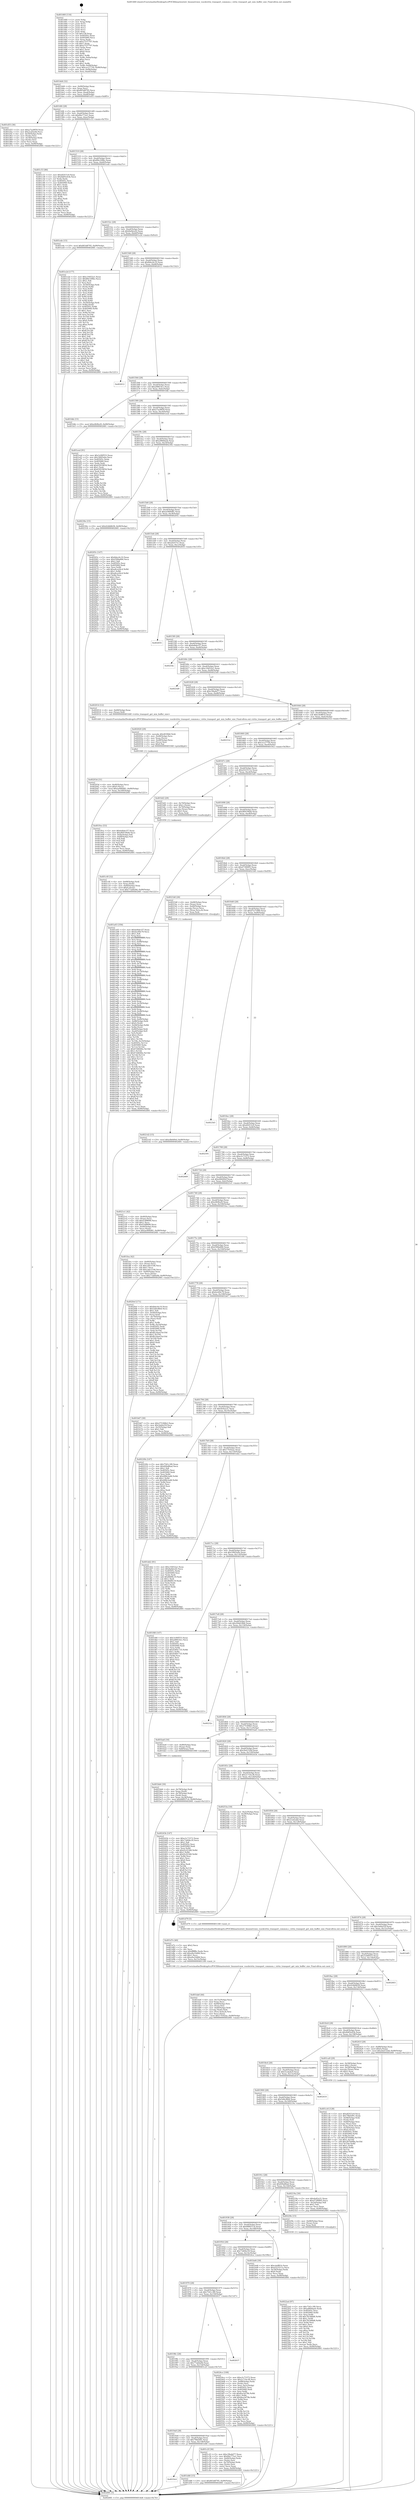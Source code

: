 digraph "0x401460" {
  label = "0x401460 (/mnt/c/Users/mathe/Desktop/tcc/POCII/binaries/extr_linuxnetvmw_vsockvirtio_transport_common.c_virtio_transport_get_min_buffer_size_Final-ollvm.out::main(0))"
  labelloc = "t"
  node[shape=record]

  Entry [label="",width=0.3,height=0.3,shape=circle,fillcolor=black,style=filled]
  "0x4014d4" [label="{
     0x4014d4 [32]\l
     | [instrs]\l
     &nbsp;&nbsp;0x4014d4 \<+6\>: mov -0x90(%rbp),%eax\l
     &nbsp;&nbsp;0x4014da \<+2\>: mov %eax,%ecx\l
     &nbsp;&nbsp;0x4014dc \<+6\>: sub $0x803d8795,%ecx\l
     &nbsp;&nbsp;0x4014e2 \<+6\>: mov %eax,-0xa4(%rbp)\l
     &nbsp;&nbsp;0x4014e8 \<+6\>: mov %ecx,-0xa8(%rbp)\l
     &nbsp;&nbsp;0x4014ee \<+6\>: je 0000000000401d55 \<main+0x8f5\>\l
  }"]
  "0x401d55" [label="{
     0x401d55 [36]\l
     | [instrs]\l
     &nbsp;&nbsp;0x401d55 \<+5\>: mov $0xa7ac6859,%eax\l
     &nbsp;&nbsp;0x401d5a \<+5\>: mov $0x2caf2a4d,%ecx\l
     &nbsp;&nbsp;0x401d5f \<+4\>: mov -0x50(%rbp),%rdx\l
     &nbsp;&nbsp;0x401d63 \<+2\>: mov (%rdx),%esi\l
     &nbsp;&nbsp;0x401d65 \<+4\>: mov -0x58(%rbp),%rdx\l
     &nbsp;&nbsp;0x401d69 \<+2\>: cmp (%rdx),%esi\l
     &nbsp;&nbsp;0x401d6b \<+3\>: cmovl %ecx,%eax\l
     &nbsp;&nbsp;0x401d6e \<+6\>: mov %eax,-0x90(%rbp)\l
     &nbsp;&nbsp;0x401d74 \<+5\>: jmp 0000000000402681 \<main+0x1221\>\l
  }"]
  "0x4014f4" [label="{
     0x4014f4 [28]\l
     | [instrs]\l
     &nbsp;&nbsp;0x4014f4 \<+5\>: jmp 00000000004014f9 \<main+0x99\>\l
     &nbsp;&nbsp;0x4014f9 \<+6\>: mov -0xa4(%rbp),%eax\l
     &nbsp;&nbsp;0x4014ff \<+5\>: sub $0x84e772a1,%eax\l
     &nbsp;&nbsp;0x401504 \<+6\>: mov %eax,-0xac(%rbp)\l
     &nbsp;&nbsp;0x40150a \<+6\>: je 0000000000401c53 \<main+0x7f3\>\l
  }"]
  Exit [label="",width=0.3,height=0.3,shape=circle,fillcolor=black,style=filled,peripheries=2]
  "0x401c53" [label="{
     0x401c53 [86]\l
     | [instrs]\l
     &nbsp;&nbsp;0x401c53 \<+5\>: mov $0xdf2f15c9,%eax\l
     &nbsp;&nbsp;0x401c58 \<+5\>: mov $0x4b85e43b,%ecx\l
     &nbsp;&nbsp;0x401c5d \<+2\>: xor %edx,%edx\l
     &nbsp;&nbsp;0x401c5f \<+7\>: mov 0x40505c,%esi\l
     &nbsp;&nbsp;0x401c66 \<+7\>: mov 0x405060,%edi\l
     &nbsp;&nbsp;0x401c6d \<+3\>: sub $0x1,%edx\l
     &nbsp;&nbsp;0x401c70 \<+3\>: mov %esi,%r8d\l
     &nbsp;&nbsp;0x401c73 \<+3\>: add %edx,%r8d\l
     &nbsp;&nbsp;0x401c76 \<+4\>: imul %r8d,%esi\l
     &nbsp;&nbsp;0x401c7a \<+3\>: and $0x1,%esi\l
     &nbsp;&nbsp;0x401c7d \<+3\>: cmp $0x0,%esi\l
     &nbsp;&nbsp;0x401c80 \<+4\>: sete %r9b\l
     &nbsp;&nbsp;0x401c84 \<+3\>: cmp $0xa,%edi\l
     &nbsp;&nbsp;0x401c87 \<+4\>: setl %r10b\l
     &nbsp;&nbsp;0x401c8b \<+3\>: mov %r9b,%r11b\l
     &nbsp;&nbsp;0x401c8e \<+3\>: and %r10b,%r11b\l
     &nbsp;&nbsp;0x401c91 \<+3\>: xor %r10b,%r9b\l
     &nbsp;&nbsp;0x401c94 \<+3\>: or %r9b,%r11b\l
     &nbsp;&nbsp;0x401c97 \<+4\>: test $0x1,%r11b\l
     &nbsp;&nbsp;0x401c9b \<+3\>: cmovne %ecx,%eax\l
     &nbsp;&nbsp;0x401c9e \<+6\>: mov %eax,-0x90(%rbp)\l
     &nbsp;&nbsp;0x401ca4 \<+5\>: jmp 0000000000402681 \<main+0x1221\>\l
  }"]
  "0x401510" [label="{
     0x401510 [28]\l
     | [instrs]\l
     &nbsp;&nbsp;0x401510 \<+5\>: jmp 0000000000401515 \<main+0xb5\>\l
     &nbsp;&nbsp;0x401515 \<+6\>: mov -0xa4(%rbp),%eax\l
     &nbsp;&nbsp;0x40151b \<+5\>: sub $0x89e109bc,%eax\l
     &nbsp;&nbsp;0x401520 \<+6\>: mov %eax,-0xb0(%rbp)\l
     &nbsp;&nbsp;0x401526 \<+6\>: je 0000000000401ede \<main+0xa7e\>\l
  }"]
  "0x4022ad" [label="{
     0x4022ad [97]\l
     | [instrs]\l
     &nbsp;&nbsp;0x4022ad \<+5\>: mov $0x7541c3f0,%ecx\l
     &nbsp;&nbsp;0x4022b2 \<+5\>: mov $0xa969daeb,%edx\l
     &nbsp;&nbsp;0x4022b7 \<+7\>: mov 0x40505c,%esi\l
     &nbsp;&nbsp;0x4022be \<+8\>: mov 0x405060,%r8d\l
     &nbsp;&nbsp;0x4022c6 \<+3\>: mov %esi,%r9d\l
     &nbsp;&nbsp;0x4022c9 \<+7\>: add $0x78148bf6,%r9d\l
     &nbsp;&nbsp;0x4022d0 \<+4\>: sub $0x1,%r9d\l
     &nbsp;&nbsp;0x4022d4 \<+7\>: sub $0x78148bf6,%r9d\l
     &nbsp;&nbsp;0x4022db \<+4\>: imul %r9d,%esi\l
     &nbsp;&nbsp;0x4022df \<+3\>: and $0x1,%esi\l
     &nbsp;&nbsp;0x4022e2 \<+3\>: cmp $0x0,%esi\l
     &nbsp;&nbsp;0x4022e5 \<+4\>: sete %r10b\l
     &nbsp;&nbsp;0x4022e9 \<+4\>: cmp $0xa,%r8d\l
     &nbsp;&nbsp;0x4022ed \<+4\>: setl %r11b\l
     &nbsp;&nbsp;0x4022f1 \<+3\>: mov %r10b,%bl\l
     &nbsp;&nbsp;0x4022f4 \<+3\>: and %r11b,%bl\l
     &nbsp;&nbsp;0x4022f7 \<+3\>: xor %r11b,%r10b\l
     &nbsp;&nbsp;0x4022fa \<+3\>: or %r10b,%bl\l
     &nbsp;&nbsp;0x4022fd \<+3\>: test $0x1,%bl\l
     &nbsp;&nbsp;0x402300 \<+3\>: cmovne %edx,%ecx\l
     &nbsp;&nbsp;0x402303 \<+6\>: mov %ecx,-0x90(%rbp)\l
     &nbsp;&nbsp;0x402309 \<+5\>: jmp 0000000000402681 \<main+0x1221\>\l
  }"]
  "0x401ede" [label="{
     0x401ede [15]\l
     | [instrs]\l
     &nbsp;&nbsp;0x401ede \<+10\>: movl $0x803d8795,-0x90(%rbp)\l
     &nbsp;&nbsp;0x401ee8 \<+5\>: jmp 0000000000402681 \<main+0x1221\>\l
  }"]
  "0x40152c" [label="{
     0x40152c [28]\l
     | [instrs]\l
     &nbsp;&nbsp;0x40152c \<+5\>: jmp 0000000000401531 \<main+0xd1\>\l
     &nbsp;&nbsp;0x401531 \<+6\>: mov -0xa4(%rbp),%eax\l
     &nbsp;&nbsp;0x401537 \<+5\>: sub $0x8a0dcef2,%eax\l
     &nbsp;&nbsp;0x40153c \<+6\>: mov %eax,-0xb4(%rbp)\l
     &nbsp;&nbsp;0x401542 \<+6\>: je 0000000000401e2d \<main+0x9cd\>\l
  }"]
  "0x4021d2" [label="{
     0x4021d2 [15]\l
     | [instrs]\l
     &nbsp;&nbsp;0x4021d2 \<+10\>: movl $0xefb649ef,-0x90(%rbp)\l
     &nbsp;&nbsp;0x4021dc \<+5\>: jmp 0000000000402681 \<main+0x1221\>\l
  }"]
  "0x401e2d" [label="{
     0x401e2d [177]\l
     | [instrs]\l
     &nbsp;&nbsp;0x401e2d \<+5\>: mov $0xc16452a1,%eax\l
     &nbsp;&nbsp;0x401e32 \<+5\>: mov $0x89e109bc,%ecx\l
     &nbsp;&nbsp;0x401e37 \<+2\>: mov $0x1,%dl\l
     &nbsp;&nbsp;0x401e39 \<+2\>: xor %esi,%esi\l
     &nbsp;&nbsp;0x401e3b \<+4\>: mov -0x50(%rbp),%rdi\l
     &nbsp;&nbsp;0x401e3f \<+3\>: mov (%rdi),%r8d\l
     &nbsp;&nbsp;0x401e42 \<+3\>: mov %esi,%r9d\l
     &nbsp;&nbsp;0x401e45 \<+3\>: sub %r8d,%r9d\l
     &nbsp;&nbsp;0x401e48 \<+3\>: mov %esi,%r8d\l
     &nbsp;&nbsp;0x401e4b \<+4\>: sub $0x1,%r8d\l
     &nbsp;&nbsp;0x401e4f \<+3\>: add %r8d,%r9d\l
     &nbsp;&nbsp;0x401e52 \<+3\>: mov %esi,%r8d\l
     &nbsp;&nbsp;0x401e55 \<+3\>: sub %r9d,%r8d\l
     &nbsp;&nbsp;0x401e58 \<+4\>: mov -0x50(%rbp),%rdi\l
     &nbsp;&nbsp;0x401e5c \<+3\>: mov %r8d,(%rdi)\l
     &nbsp;&nbsp;0x401e5f \<+8\>: mov 0x40505c,%r8d\l
     &nbsp;&nbsp;0x401e67 \<+8\>: mov 0x405060,%r9d\l
     &nbsp;&nbsp;0x401e6f \<+3\>: sub $0x1,%esi\l
     &nbsp;&nbsp;0x401e72 \<+3\>: mov %r8d,%r10d\l
     &nbsp;&nbsp;0x401e75 \<+3\>: add %esi,%r10d\l
     &nbsp;&nbsp;0x401e78 \<+4\>: imul %r10d,%r8d\l
     &nbsp;&nbsp;0x401e7c \<+4\>: and $0x1,%r8d\l
     &nbsp;&nbsp;0x401e80 \<+4\>: cmp $0x0,%r8d\l
     &nbsp;&nbsp;0x401e84 \<+4\>: sete %r11b\l
     &nbsp;&nbsp;0x401e88 \<+4\>: cmp $0xa,%r9d\l
     &nbsp;&nbsp;0x401e8c \<+3\>: setl %bl\l
     &nbsp;&nbsp;0x401e8f \<+3\>: mov %r11b,%r14b\l
     &nbsp;&nbsp;0x401e92 \<+4\>: xor $0xff,%r14b\l
     &nbsp;&nbsp;0x401e96 \<+3\>: mov %bl,%r15b\l
     &nbsp;&nbsp;0x401e99 \<+4\>: xor $0xff,%r15b\l
     &nbsp;&nbsp;0x401e9d \<+3\>: xor $0x1,%dl\l
     &nbsp;&nbsp;0x401ea0 \<+3\>: mov %r14b,%r12b\l
     &nbsp;&nbsp;0x401ea3 \<+4\>: and $0xff,%r12b\l
     &nbsp;&nbsp;0x401ea7 \<+3\>: and %dl,%r11b\l
     &nbsp;&nbsp;0x401eaa \<+3\>: mov %r15b,%r13b\l
     &nbsp;&nbsp;0x401ead \<+4\>: and $0xff,%r13b\l
     &nbsp;&nbsp;0x401eb1 \<+2\>: and %dl,%bl\l
     &nbsp;&nbsp;0x401eb3 \<+3\>: or %r11b,%r12b\l
     &nbsp;&nbsp;0x401eb6 \<+3\>: or %bl,%r13b\l
     &nbsp;&nbsp;0x401eb9 \<+3\>: xor %r13b,%r12b\l
     &nbsp;&nbsp;0x401ebc \<+3\>: or %r15b,%r14b\l
     &nbsp;&nbsp;0x401ebf \<+4\>: xor $0xff,%r14b\l
     &nbsp;&nbsp;0x401ec3 \<+3\>: or $0x1,%dl\l
     &nbsp;&nbsp;0x401ec6 \<+3\>: and %dl,%r14b\l
     &nbsp;&nbsp;0x401ec9 \<+3\>: or %r14b,%r12b\l
     &nbsp;&nbsp;0x401ecc \<+4\>: test $0x1,%r12b\l
     &nbsp;&nbsp;0x401ed0 \<+3\>: cmovne %ecx,%eax\l
     &nbsp;&nbsp;0x401ed3 \<+6\>: mov %eax,-0x90(%rbp)\l
     &nbsp;&nbsp;0x401ed9 \<+5\>: jmp 0000000000402681 \<main+0x1221\>\l
  }"]
  "0x401548" [label="{
     0x401548 [28]\l
     | [instrs]\l
     &nbsp;&nbsp;0x401548 \<+5\>: jmp 000000000040154d \<main+0xed\>\l
     &nbsp;&nbsp;0x40154d \<+6\>: mov -0xa4(%rbp),%eax\l
     &nbsp;&nbsp;0x401553 \<+5\>: sub $0x8dec6c10,%eax\l
     &nbsp;&nbsp;0x401558 \<+6\>: mov %eax,-0xb8(%rbp)\l
     &nbsp;&nbsp;0x40155e \<+6\>: je 0000000000402612 \<main+0x11b2\>\l
  }"]
  "0x40203d" [label="{
     0x40203d [31]\l
     | [instrs]\l
     &nbsp;&nbsp;0x40203d \<+4\>: mov -0x40(%rbp),%rcx\l
     &nbsp;&nbsp;0x402041 \<+6\>: movl $0x0,(%rcx)\l
     &nbsp;&nbsp;0x402047 \<+10\>: movl $0xae906d81,-0x90(%rbp)\l
     &nbsp;&nbsp;0x402051 \<+6\>: mov %eax,-0x160(%rbp)\l
     &nbsp;&nbsp;0x402057 \<+5\>: jmp 0000000000402681 \<main+0x1221\>\l
  }"]
  "0x402612" [label="{
     0x402612\l
  }", style=dashed]
  "0x401564" [label="{
     0x401564 [28]\l
     | [instrs]\l
     &nbsp;&nbsp;0x401564 \<+5\>: jmp 0000000000401569 \<main+0x109\>\l
     &nbsp;&nbsp;0x401569 \<+6\>: mov -0xa4(%rbp),%eax\l
     &nbsp;&nbsp;0x40156f \<+5\>: sub $0xa06614cc,%eax\l
     &nbsp;&nbsp;0x401574 \<+6\>: mov %eax,-0xbc(%rbp)\l
     &nbsp;&nbsp;0x40157a \<+6\>: je 0000000000401fdb \<main+0xb7b\>\l
  }"]
  "0x402020" [label="{
     0x402020 [29]\l
     | [instrs]\l
     &nbsp;&nbsp;0x402020 \<+10\>: movabs $0x4030b6,%rdi\l
     &nbsp;&nbsp;0x40202a \<+4\>: mov -0x48(%rbp),%rcx\l
     &nbsp;&nbsp;0x40202e \<+2\>: mov %eax,(%rcx)\l
     &nbsp;&nbsp;0x402030 \<+4\>: mov -0x48(%rbp),%rcx\l
     &nbsp;&nbsp;0x402034 \<+2\>: mov (%rcx),%esi\l
     &nbsp;&nbsp;0x402036 \<+2\>: mov $0x0,%al\l
     &nbsp;&nbsp;0x402038 \<+5\>: call 0000000000401040 \<printf@plt\>\l
     | [calls]\l
     &nbsp;&nbsp;0x401040 \{1\} (unknown)\l
  }"]
  "0x401fdb" [label="{
     0x401fdb [15]\l
     | [instrs]\l
     &nbsp;&nbsp;0x401fdb \<+10\>: movl $0xefb9fa20,-0x90(%rbp)\l
     &nbsp;&nbsp;0x401fe5 \<+5\>: jmp 0000000000402681 \<main+0x1221\>\l
  }"]
  "0x401580" [label="{
     0x401580 [28]\l
     | [instrs]\l
     &nbsp;&nbsp;0x401580 \<+5\>: jmp 0000000000401585 \<main+0x125\>\l
     &nbsp;&nbsp;0x401585 \<+6\>: mov -0xa4(%rbp),%eax\l
     &nbsp;&nbsp;0x40158b \<+5\>: sub $0xa7ac6859,%eax\l
     &nbsp;&nbsp;0x401590 \<+6\>: mov %eax,-0xc0(%rbp)\l
     &nbsp;&nbsp;0x401596 \<+6\>: je 0000000000401eed \<main+0xa8d\>\l
  }"]
  "0x401da6" [label="{
     0x401da6 [44]\l
     | [instrs]\l
     &nbsp;&nbsp;0x401da6 \<+6\>: mov -0x15c(%rbp),%ecx\l
     &nbsp;&nbsp;0x401dac \<+3\>: imul %eax,%ecx\l
     &nbsp;&nbsp;0x401daf \<+4\>: mov -0x68(%rbp),%rsi\l
     &nbsp;&nbsp;0x401db3 \<+3\>: mov (%rsi),%rsi\l
     &nbsp;&nbsp;0x401db6 \<+4\>: mov -0x60(%rbp),%rdi\l
     &nbsp;&nbsp;0x401dba \<+3\>: movslq (%rdi),%rdi\l
     &nbsp;&nbsp;0x401dbd \<+4\>: mov (%rsi,%rdi,8),%rsi\l
     &nbsp;&nbsp;0x401dc1 \<+2\>: mov %ecx,(%rsi)\l
     &nbsp;&nbsp;0x401dc3 \<+10\>: movl $0x17f162ac,-0x90(%rbp)\l
     &nbsp;&nbsp;0x401dcd \<+5\>: jmp 0000000000402681 \<main+0x1221\>\l
  }"]
  "0x401eed" [label="{
     0x401eed [91]\l
     | [instrs]\l
     &nbsp;&nbsp;0x401eed \<+5\>: mov $0x3c00f553,%eax\l
     &nbsp;&nbsp;0x401ef2 \<+5\>: mov $0x180f3e6a,%ecx\l
     &nbsp;&nbsp;0x401ef7 \<+7\>: mov 0x40505c,%edx\l
     &nbsp;&nbsp;0x401efe \<+7\>: mov 0x405060,%esi\l
     &nbsp;&nbsp;0x401f05 \<+2\>: mov %edx,%edi\l
     &nbsp;&nbsp;0x401f07 \<+6\>: add $0x63919654,%edi\l
     &nbsp;&nbsp;0x401f0d \<+3\>: sub $0x1,%edi\l
     &nbsp;&nbsp;0x401f10 \<+6\>: sub $0x63919654,%edi\l
     &nbsp;&nbsp;0x401f16 \<+3\>: imul %edi,%edx\l
     &nbsp;&nbsp;0x401f19 \<+3\>: and $0x1,%edx\l
     &nbsp;&nbsp;0x401f1c \<+3\>: cmp $0x0,%edx\l
     &nbsp;&nbsp;0x401f1f \<+4\>: sete %r8b\l
     &nbsp;&nbsp;0x401f23 \<+3\>: cmp $0xa,%esi\l
     &nbsp;&nbsp;0x401f26 \<+4\>: setl %r9b\l
     &nbsp;&nbsp;0x401f2a \<+3\>: mov %r8b,%r10b\l
     &nbsp;&nbsp;0x401f2d \<+3\>: and %r9b,%r10b\l
     &nbsp;&nbsp;0x401f30 \<+3\>: xor %r9b,%r8b\l
     &nbsp;&nbsp;0x401f33 \<+3\>: or %r8b,%r10b\l
     &nbsp;&nbsp;0x401f36 \<+4\>: test $0x1,%r10b\l
     &nbsp;&nbsp;0x401f3a \<+3\>: cmovne %ecx,%eax\l
     &nbsp;&nbsp;0x401f3d \<+6\>: mov %eax,-0x90(%rbp)\l
     &nbsp;&nbsp;0x401f43 \<+5\>: jmp 0000000000402681 \<main+0x1221\>\l
  }"]
  "0x40159c" [label="{
     0x40159c [28]\l
     | [instrs]\l
     &nbsp;&nbsp;0x40159c \<+5\>: jmp 00000000004015a1 \<main+0x141\>\l
     &nbsp;&nbsp;0x4015a1 \<+6\>: mov -0xa4(%rbp),%eax\l
     &nbsp;&nbsp;0x4015a7 \<+5\>: sub $0xa969daeb,%eax\l
     &nbsp;&nbsp;0x4015ac \<+6\>: mov %eax,-0xc4(%rbp)\l
     &nbsp;&nbsp;0x4015b2 \<+6\>: je 000000000040230e \<main+0xeae\>\l
  }"]
  "0x401d7e" [label="{
     0x401d7e [40]\l
     | [instrs]\l
     &nbsp;&nbsp;0x401d7e \<+5\>: mov $0x2,%ecx\l
     &nbsp;&nbsp;0x401d83 \<+1\>: cltd\l
     &nbsp;&nbsp;0x401d84 \<+2\>: idiv %ecx\l
     &nbsp;&nbsp;0x401d86 \<+6\>: imul $0xfffffffe,%edx,%ecx\l
     &nbsp;&nbsp;0x401d8c \<+6\>: add $0xa9a10d06,%ecx\l
     &nbsp;&nbsp;0x401d92 \<+3\>: add $0x1,%ecx\l
     &nbsp;&nbsp;0x401d95 \<+6\>: sub $0xa9a10d06,%ecx\l
     &nbsp;&nbsp;0x401d9b \<+6\>: mov %ecx,-0x15c(%rbp)\l
     &nbsp;&nbsp;0x401da1 \<+5\>: call 0000000000401160 \<next_i\>\l
     | [calls]\l
     &nbsp;&nbsp;0x401160 \{1\} (/mnt/c/Users/mathe/Desktop/tcc/POCII/binaries/extr_linuxnetvmw_vsockvirtio_transport_common.c_virtio_transport_get_min_buffer_size_Final-ollvm.out::next_i)\l
  }"]
  "0x40230e" [label="{
     0x40230e [15]\l
     | [instrs]\l
     &nbsp;&nbsp;0x40230e \<+10\>: movl $0x42db8b58,-0x90(%rbp)\l
     &nbsp;&nbsp;0x402318 \<+5\>: jmp 0000000000402681 \<main+0x1221\>\l
  }"]
  "0x4015b8" [label="{
     0x4015b8 [28]\l
     | [instrs]\l
     &nbsp;&nbsp;0x4015b8 \<+5\>: jmp 00000000004015bd \<main+0x15d\>\l
     &nbsp;&nbsp;0x4015bd \<+6\>: mov -0xa4(%rbp),%eax\l
     &nbsp;&nbsp;0x4015c3 \<+5\>: sub $0xae906d81,%eax\l
     &nbsp;&nbsp;0x4015c8 \<+6\>: mov %eax,-0xc8(%rbp)\l
     &nbsp;&nbsp;0x4015ce \<+6\>: je 000000000040205c \<main+0xbfc\>\l
  }"]
  "0x4019c4" [label="{
     0x4019c4\l
  }", style=dashed]
  "0x40205c" [label="{
     0x40205c [147]\l
     | [instrs]\l
     &nbsp;&nbsp;0x40205c \<+5\>: mov $0x8dec6c10,%eax\l
     &nbsp;&nbsp;0x402061 \<+5\>: mov $0xf308a684,%ecx\l
     &nbsp;&nbsp;0x402066 \<+2\>: mov $0x1,%dl\l
     &nbsp;&nbsp;0x402068 \<+7\>: mov 0x40505c,%esi\l
     &nbsp;&nbsp;0x40206f \<+7\>: mov 0x405060,%edi\l
     &nbsp;&nbsp;0x402076 \<+3\>: mov %esi,%r8d\l
     &nbsp;&nbsp;0x402079 \<+7\>: add $0xa6ca24c4,%r8d\l
     &nbsp;&nbsp;0x402080 \<+4\>: sub $0x1,%r8d\l
     &nbsp;&nbsp;0x402084 \<+7\>: sub $0xa6ca24c4,%r8d\l
     &nbsp;&nbsp;0x40208b \<+4\>: imul %r8d,%esi\l
     &nbsp;&nbsp;0x40208f \<+3\>: and $0x1,%esi\l
     &nbsp;&nbsp;0x402092 \<+3\>: cmp $0x0,%esi\l
     &nbsp;&nbsp;0x402095 \<+4\>: sete %r9b\l
     &nbsp;&nbsp;0x402099 \<+3\>: cmp $0xa,%edi\l
     &nbsp;&nbsp;0x40209c \<+4\>: setl %r10b\l
     &nbsp;&nbsp;0x4020a0 \<+3\>: mov %r9b,%r11b\l
     &nbsp;&nbsp;0x4020a3 \<+4\>: xor $0xff,%r11b\l
     &nbsp;&nbsp;0x4020a7 \<+3\>: mov %r10b,%bl\l
     &nbsp;&nbsp;0x4020aa \<+3\>: xor $0xff,%bl\l
     &nbsp;&nbsp;0x4020ad \<+3\>: xor $0x1,%dl\l
     &nbsp;&nbsp;0x4020b0 \<+3\>: mov %r11b,%r14b\l
     &nbsp;&nbsp;0x4020b3 \<+4\>: and $0xff,%r14b\l
     &nbsp;&nbsp;0x4020b7 \<+3\>: and %dl,%r9b\l
     &nbsp;&nbsp;0x4020ba \<+3\>: mov %bl,%r15b\l
     &nbsp;&nbsp;0x4020bd \<+4\>: and $0xff,%r15b\l
     &nbsp;&nbsp;0x4020c1 \<+3\>: and %dl,%r10b\l
     &nbsp;&nbsp;0x4020c4 \<+3\>: or %r9b,%r14b\l
     &nbsp;&nbsp;0x4020c7 \<+3\>: or %r10b,%r15b\l
     &nbsp;&nbsp;0x4020ca \<+3\>: xor %r15b,%r14b\l
     &nbsp;&nbsp;0x4020cd \<+3\>: or %bl,%r11b\l
     &nbsp;&nbsp;0x4020d0 \<+4\>: xor $0xff,%r11b\l
     &nbsp;&nbsp;0x4020d4 \<+3\>: or $0x1,%dl\l
     &nbsp;&nbsp;0x4020d7 \<+3\>: and %dl,%r11b\l
     &nbsp;&nbsp;0x4020da \<+3\>: or %r11b,%r14b\l
     &nbsp;&nbsp;0x4020dd \<+4\>: test $0x1,%r14b\l
     &nbsp;&nbsp;0x4020e1 \<+3\>: cmovne %ecx,%eax\l
     &nbsp;&nbsp;0x4020e4 \<+6\>: mov %eax,-0x90(%rbp)\l
     &nbsp;&nbsp;0x4020ea \<+5\>: jmp 0000000000402681 \<main+0x1221\>\l
  }"]
  "0x4015d4" [label="{
     0x4015d4 [28]\l
     | [instrs]\l
     &nbsp;&nbsp;0x4015d4 \<+5\>: jmp 00000000004015d9 \<main+0x179\>\l
     &nbsp;&nbsp;0x4015d9 \<+6\>: mov -0xa4(%rbp),%eax\l
     &nbsp;&nbsp;0x4015df \<+5\>: sub $0xafef37ec,%eax\l
     &nbsp;&nbsp;0x4015e4 \<+6\>: mov %eax,-0xcc(%rbp)\l
     &nbsp;&nbsp;0x4015ea \<+6\>: je 0000000000402655 \<main+0x11f5\>\l
  }"]
  "0x401d46" [label="{
     0x401d46 [15]\l
     | [instrs]\l
     &nbsp;&nbsp;0x401d46 \<+10\>: movl $0x803d8795,-0x90(%rbp)\l
     &nbsp;&nbsp;0x401d50 \<+5\>: jmp 0000000000402681 \<main+0x1221\>\l
  }"]
  "0x402655" [label="{
     0x402655\l
  }", style=dashed]
  "0x4015f0" [label="{
     0x4015f0 [28]\l
     | [instrs]\l
     &nbsp;&nbsp;0x4015f0 \<+5\>: jmp 00000000004015f5 \<main+0x195\>\l
     &nbsp;&nbsp;0x4015f5 \<+6\>: mov -0xa4(%rbp),%eax\l
     &nbsp;&nbsp;0x4015fb \<+5\>: sub $0xbd4de1f7,%eax\l
     &nbsp;&nbsp;0x401600 \<+6\>: mov %eax,-0xd0(%rbp)\l
     &nbsp;&nbsp;0x401606 \<+6\>: je 000000000040254c \<main+0x10ec\>\l
  }"]
  "0x401cc6" [label="{
     0x401cc6 [128]\l
     | [instrs]\l
     &nbsp;&nbsp;0x401cc6 \<+5\>: mov $0xdf2f15c9,%ecx\l
     &nbsp;&nbsp;0x401ccb \<+5\>: mov $0x79bf2f91,%edx\l
     &nbsp;&nbsp;0x401cd0 \<+4\>: mov -0x68(%rbp),%rdi\l
     &nbsp;&nbsp;0x401cd4 \<+3\>: mov (%rdi),%rdi\l
     &nbsp;&nbsp;0x401cd7 \<+4\>: mov -0x60(%rbp),%rsi\l
     &nbsp;&nbsp;0x401cdb \<+3\>: movslq (%rsi),%rsi\l
     &nbsp;&nbsp;0x401cde \<+4\>: mov %rax,(%rdi,%rsi,8)\l
     &nbsp;&nbsp;0x401ce2 \<+4\>: mov -0x50(%rbp),%rax\l
     &nbsp;&nbsp;0x401ce6 \<+6\>: movl $0x0,(%rax)\l
     &nbsp;&nbsp;0x401cec \<+8\>: mov 0x40505c,%r8d\l
     &nbsp;&nbsp;0x401cf4 \<+8\>: mov 0x405060,%r9d\l
     &nbsp;&nbsp;0x401cfc \<+3\>: mov %r8d,%r10d\l
     &nbsp;&nbsp;0x401cff \<+7\>: sub $0x2870d98a,%r10d\l
     &nbsp;&nbsp;0x401d06 \<+4\>: sub $0x1,%r10d\l
     &nbsp;&nbsp;0x401d0a \<+7\>: add $0x2870d98a,%r10d\l
     &nbsp;&nbsp;0x401d11 \<+4\>: imul %r10d,%r8d\l
     &nbsp;&nbsp;0x401d15 \<+4\>: and $0x1,%r8d\l
     &nbsp;&nbsp;0x401d19 \<+4\>: cmp $0x0,%r8d\l
     &nbsp;&nbsp;0x401d1d \<+4\>: sete %r11b\l
     &nbsp;&nbsp;0x401d21 \<+4\>: cmp $0xa,%r9d\l
     &nbsp;&nbsp;0x401d25 \<+3\>: setl %bl\l
     &nbsp;&nbsp;0x401d28 \<+3\>: mov %r11b,%r14b\l
     &nbsp;&nbsp;0x401d2b \<+3\>: and %bl,%r14b\l
     &nbsp;&nbsp;0x401d2e \<+3\>: xor %bl,%r11b\l
     &nbsp;&nbsp;0x401d31 \<+3\>: or %r11b,%r14b\l
     &nbsp;&nbsp;0x401d34 \<+4\>: test $0x1,%r14b\l
     &nbsp;&nbsp;0x401d38 \<+3\>: cmovne %edx,%ecx\l
     &nbsp;&nbsp;0x401d3b \<+6\>: mov %ecx,-0x90(%rbp)\l
     &nbsp;&nbsp;0x401d41 \<+5\>: jmp 0000000000402681 \<main+0x1221\>\l
  }"]
  "0x40254c" [label="{
     0x40254c\l
  }", style=dashed]
  "0x40160c" [label="{
     0x40160c [28]\l
     | [instrs]\l
     &nbsp;&nbsp;0x40160c \<+5\>: jmp 0000000000401611 \<main+0x1b1\>\l
     &nbsp;&nbsp;0x401611 \<+6\>: mov -0xa4(%rbp),%eax\l
     &nbsp;&nbsp;0x401617 \<+5\>: sub $0xc16452a1,%eax\l
     &nbsp;&nbsp;0x40161c \<+6\>: mov %eax,-0xd4(%rbp)\l
     &nbsp;&nbsp;0x401622 \<+6\>: je 00000000004025d9 \<main+0x1179\>\l
  }"]
  "0x4019a8" [label="{
     0x4019a8 [28]\l
     | [instrs]\l
     &nbsp;&nbsp;0x4019a8 \<+5\>: jmp 00000000004019ad \<main+0x54d\>\l
     &nbsp;&nbsp;0x4019ad \<+6\>: mov -0xa4(%rbp),%eax\l
     &nbsp;&nbsp;0x4019b3 \<+5\>: sub $0x79bf2f91,%eax\l
     &nbsp;&nbsp;0x4019b8 \<+6\>: mov %eax,-0x158(%rbp)\l
     &nbsp;&nbsp;0x4019be \<+6\>: je 0000000000401d46 \<main+0x8e6\>\l
  }"]
  "0x4025d9" [label="{
     0x4025d9\l
  }", style=dashed]
  "0x401628" [label="{
     0x401628 [28]\l
     | [instrs]\l
     &nbsp;&nbsp;0x401628 \<+5\>: jmp 000000000040162d \<main+0x1cd\>\l
     &nbsp;&nbsp;0x40162d \<+6\>: mov -0xa4(%rbp),%eax\l
     &nbsp;&nbsp;0x401633 \<+5\>: sub $0xc58a4d77,%eax\l
     &nbsp;&nbsp;0x401638 \<+6\>: mov %eax,-0xd8(%rbp)\l
     &nbsp;&nbsp;0x40163e \<+6\>: je 0000000000402014 \<main+0xbb4\>\l
  }"]
  "0x401c2f" [label="{
     0x401c2f [36]\l
     | [instrs]\l
     &nbsp;&nbsp;0x401c2f \<+5\>: mov $0xc58a4d77,%eax\l
     &nbsp;&nbsp;0x401c34 \<+5\>: mov $0x84e772a1,%ecx\l
     &nbsp;&nbsp;0x401c39 \<+4\>: mov -0x60(%rbp),%rdx\l
     &nbsp;&nbsp;0x401c3d \<+2\>: mov (%rdx),%esi\l
     &nbsp;&nbsp;0x401c3f \<+4\>: mov -0x70(%rbp),%rdx\l
     &nbsp;&nbsp;0x401c43 \<+2\>: cmp (%rdx),%esi\l
     &nbsp;&nbsp;0x401c45 \<+3\>: cmovl %ecx,%eax\l
     &nbsp;&nbsp;0x401c48 \<+6\>: mov %eax,-0x90(%rbp)\l
     &nbsp;&nbsp;0x401c4e \<+5\>: jmp 0000000000402681 \<main+0x1221\>\l
  }"]
  "0x402014" [label="{
     0x402014 [12]\l
     | [instrs]\l
     &nbsp;&nbsp;0x402014 \<+4\>: mov -0x68(%rbp),%rax\l
     &nbsp;&nbsp;0x402018 \<+3\>: mov (%rax),%rdi\l
     &nbsp;&nbsp;0x40201b \<+5\>: call 0000000000401440 \<virtio_transport_get_min_buffer_size\>\l
     | [calls]\l
     &nbsp;&nbsp;0x401440 \{1\} (/mnt/c/Users/mathe/Desktop/tcc/POCII/binaries/extr_linuxnetvmw_vsockvirtio_transport_common.c_virtio_transport_get_min_buffer_size_Final-ollvm.out::virtio_transport_get_min_buffer_size)\l
  }"]
  "0x401644" [label="{
     0x401644 [28]\l
     | [instrs]\l
     &nbsp;&nbsp;0x401644 \<+5\>: jmp 0000000000401649 \<main+0x1e9\>\l
     &nbsp;&nbsp;0x401649 \<+6\>: mov -0xa4(%rbp),%eax\l
     &nbsp;&nbsp;0x40164f \<+5\>: sub $0xcdeff81b,%eax\l
     &nbsp;&nbsp;0x401654 \<+6\>: mov %eax,-0xdc(%rbp)\l
     &nbsp;&nbsp;0x40165a \<+6\>: je 000000000040231d \<main+0xebd\>\l
  }"]
  "0x40198c" [label="{
     0x40198c [28]\l
     | [instrs]\l
     &nbsp;&nbsp;0x40198c \<+5\>: jmp 0000000000401991 \<main+0x531\>\l
     &nbsp;&nbsp;0x401991 \<+6\>: mov -0xa4(%rbp),%eax\l
     &nbsp;&nbsp;0x401997 \<+5\>: sub $0x77ab6a9d,%eax\l
     &nbsp;&nbsp;0x40199c \<+6\>: mov %eax,-0x154(%rbp)\l
     &nbsp;&nbsp;0x4019a2 \<+6\>: je 0000000000401c2f \<main+0x7cf\>\l
  }"]
  "0x40231d" [label="{
     0x40231d\l
  }", style=dashed]
  "0x401660" [label="{
     0x401660 [28]\l
     | [instrs]\l
     &nbsp;&nbsp;0x401660 \<+5\>: jmp 0000000000401665 \<main+0x205\>\l
     &nbsp;&nbsp;0x401665 \<+6\>: mov -0xa4(%rbp),%eax\l
     &nbsp;&nbsp;0x40166b \<+5\>: sub $0xcec27750,%eax\l
     &nbsp;&nbsp;0x401670 \<+6\>: mov %eax,-0xe0(%rbp)\l
     &nbsp;&nbsp;0x401676 \<+6\>: je 00000000004019ce \<main+0x56e\>\l
  }"]
  "0x402637" [label="{
     0x402637\l
  }", style=dashed]
  "0x4019ce" [label="{
     0x4019ce [53]\l
     | [instrs]\l
     &nbsp;&nbsp;0x4019ce \<+5\>: mov $0xbd4de1f7,%eax\l
     &nbsp;&nbsp;0x4019d3 \<+5\>: mov $0xd69194d4,%ecx\l
     &nbsp;&nbsp;0x4019d8 \<+6\>: mov -0x8a(%rbp),%dl\l
     &nbsp;&nbsp;0x4019de \<+7\>: mov -0x89(%rbp),%sil\l
     &nbsp;&nbsp;0x4019e5 \<+3\>: mov %dl,%dil\l
     &nbsp;&nbsp;0x4019e8 \<+3\>: and %sil,%dil\l
     &nbsp;&nbsp;0x4019eb \<+3\>: xor %sil,%dl\l
     &nbsp;&nbsp;0x4019ee \<+3\>: or %dl,%dil\l
     &nbsp;&nbsp;0x4019f1 \<+4\>: test $0x1,%dil\l
     &nbsp;&nbsp;0x4019f5 \<+3\>: cmovne %ecx,%eax\l
     &nbsp;&nbsp;0x4019f8 \<+6\>: mov %eax,-0x90(%rbp)\l
     &nbsp;&nbsp;0x4019fe \<+5\>: jmp 0000000000402681 \<main+0x1221\>\l
  }"]
  "0x40167c" [label="{
     0x40167c [28]\l
     | [instrs]\l
     &nbsp;&nbsp;0x40167c \<+5\>: jmp 0000000000401681 \<main+0x221\>\l
     &nbsp;&nbsp;0x401681 \<+6\>: mov -0xa4(%rbp),%eax\l
     &nbsp;&nbsp;0x401687 \<+5\>: sub $0xd323511e,%eax\l
     &nbsp;&nbsp;0x40168c \<+6\>: mov %eax,-0xe4(%rbp)\l
     &nbsp;&nbsp;0x401692 \<+6\>: je 0000000000401bf2 \<main+0x792\>\l
  }"]
  "0x402681" [label="{
     0x402681 [5]\l
     | [instrs]\l
     &nbsp;&nbsp;0x402681 \<+5\>: jmp 00000000004014d4 \<main+0x74\>\l
  }"]
  "0x401460" [label="{
     0x401460 [116]\l
     | [instrs]\l
     &nbsp;&nbsp;0x401460 \<+1\>: push %rbp\l
     &nbsp;&nbsp;0x401461 \<+3\>: mov %rsp,%rbp\l
     &nbsp;&nbsp;0x401464 \<+2\>: push %r15\l
     &nbsp;&nbsp;0x401466 \<+2\>: push %r14\l
     &nbsp;&nbsp;0x401468 \<+2\>: push %r13\l
     &nbsp;&nbsp;0x40146a \<+2\>: push %r12\l
     &nbsp;&nbsp;0x40146c \<+1\>: push %rbx\l
     &nbsp;&nbsp;0x40146d \<+7\>: sub $0x158,%rsp\l
     &nbsp;&nbsp;0x401474 \<+7\>: mov 0x40505c,%eax\l
     &nbsp;&nbsp;0x40147b \<+7\>: mov 0x405060,%ecx\l
     &nbsp;&nbsp;0x401482 \<+2\>: mov %eax,%edx\l
     &nbsp;&nbsp;0x401484 \<+6\>: sub $0xa7537707,%edx\l
     &nbsp;&nbsp;0x40148a \<+3\>: sub $0x1,%edx\l
     &nbsp;&nbsp;0x40148d \<+6\>: add $0xa7537707,%edx\l
     &nbsp;&nbsp;0x401493 \<+3\>: imul %edx,%eax\l
     &nbsp;&nbsp;0x401496 \<+3\>: and $0x1,%eax\l
     &nbsp;&nbsp;0x401499 \<+3\>: cmp $0x0,%eax\l
     &nbsp;&nbsp;0x40149c \<+4\>: sete %r8b\l
     &nbsp;&nbsp;0x4014a0 \<+4\>: and $0x1,%r8b\l
     &nbsp;&nbsp;0x4014a4 \<+7\>: mov %r8b,-0x8a(%rbp)\l
     &nbsp;&nbsp;0x4014ab \<+3\>: cmp $0xa,%ecx\l
     &nbsp;&nbsp;0x4014ae \<+4\>: setl %r8b\l
     &nbsp;&nbsp;0x4014b2 \<+4\>: and $0x1,%r8b\l
     &nbsp;&nbsp;0x4014b6 \<+7\>: mov %r8b,-0x89(%rbp)\l
     &nbsp;&nbsp;0x4014bd \<+10\>: movl $0xcec27750,-0x90(%rbp)\l
     &nbsp;&nbsp;0x4014c7 \<+6\>: mov %edi,-0x94(%rbp)\l
     &nbsp;&nbsp;0x4014cd \<+7\>: mov %rsi,-0xa0(%rbp)\l
  }"]
  "0x401970" [label="{
     0x401970 [28]\l
     | [instrs]\l
     &nbsp;&nbsp;0x401970 \<+5\>: jmp 0000000000401975 \<main+0x515\>\l
     &nbsp;&nbsp;0x401975 \<+6\>: mov -0xa4(%rbp),%eax\l
     &nbsp;&nbsp;0x40197b \<+5\>: sub $0x7541c3f0,%eax\l
     &nbsp;&nbsp;0x401980 \<+6\>: mov %eax,-0x150(%rbp)\l
     &nbsp;&nbsp;0x401986 \<+6\>: je 0000000000402637 \<main+0x11d7\>\l
  }"]
  "0x401bf2" [label="{
     0x401bf2 [29]\l
     | [instrs]\l
     &nbsp;&nbsp;0x401bf2 \<+4\>: mov -0x70(%rbp),%rax\l
     &nbsp;&nbsp;0x401bf6 \<+6\>: movl $0x1,(%rax)\l
     &nbsp;&nbsp;0x401bfc \<+4\>: mov -0x70(%rbp),%rax\l
     &nbsp;&nbsp;0x401c00 \<+3\>: movslq (%rax),%rax\l
     &nbsp;&nbsp;0x401c03 \<+4\>: shl $0x3,%rax\l
     &nbsp;&nbsp;0x401c07 \<+3\>: mov %rax,%rdi\l
     &nbsp;&nbsp;0x401c0a \<+5\>: call 0000000000401050 \<malloc@plt\>\l
     | [calls]\l
     &nbsp;&nbsp;0x401050 \{1\} (unknown)\l
  }"]
  "0x401698" [label="{
     0x401698 [28]\l
     | [instrs]\l
     &nbsp;&nbsp;0x401698 \<+5\>: jmp 000000000040169d \<main+0x23d\>\l
     &nbsp;&nbsp;0x40169d \<+6\>: mov -0xa4(%rbp),%eax\l
     &nbsp;&nbsp;0x4016a3 \<+5\>: sub $0xd69194d4,%eax\l
     &nbsp;&nbsp;0x4016a8 \<+6\>: mov %eax,-0xe8(%rbp)\l
     &nbsp;&nbsp;0x4016ae \<+6\>: je 0000000000401a03 \<main+0x5a3\>\l
  }"]
  "0x4024ce" [label="{
     0x4024ce [108]\l
     | [instrs]\l
     &nbsp;&nbsp;0x4024ce \<+5\>: mov $0xe3c73372,%eax\l
     &nbsp;&nbsp;0x4024d3 \<+5\>: mov $0x2c71bc36,%ecx\l
     &nbsp;&nbsp;0x4024d8 \<+7\>: mov -0x88(%rbp),%rdx\l
     &nbsp;&nbsp;0x4024df \<+2\>: mov (%rdx),%esi\l
     &nbsp;&nbsp;0x4024e1 \<+3\>: mov %esi,-0x2c(%rbp)\l
     &nbsp;&nbsp;0x4024e4 \<+7\>: mov 0x40505c,%esi\l
     &nbsp;&nbsp;0x4024eb \<+7\>: mov 0x405060,%edi\l
     &nbsp;&nbsp;0x4024f2 \<+3\>: mov %esi,%r8d\l
     &nbsp;&nbsp;0x4024f5 \<+7\>: sub $0x8ea3d79b,%r8d\l
     &nbsp;&nbsp;0x4024fc \<+4\>: sub $0x1,%r8d\l
     &nbsp;&nbsp;0x402500 \<+7\>: add $0x8ea3d79b,%r8d\l
     &nbsp;&nbsp;0x402507 \<+4\>: imul %r8d,%esi\l
     &nbsp;&nbsp;0x40250b \<+3\>: and $0x1,%esi\l
     &nbsp;&nbsp;0x40250e \<+3\>: cmp $0x0,%esi\l
     &nbsp;&nbsp;0x402511 \<+4\>: sete %r9b\l
     &nbsp;&nbsp;0x402515 \<+3\>: cmp $0xa,%edi\l
     &nbsp;&nbsp;0x402518 \<+4\>: setl %r10b\l
     &nbsp;&nbsp;0x40251c \<+3\>: mov %r9b,%r11b\l
     &nbsp;&nbsp;0x40251f \<+3\>: and %r10b,%r11b\l
     &nbsp;&nbsp;0x402522 \<+3\>: xor %r10b,%r9b\l
     &nbsp;&nbsp;0x402525 \<+3\>: or %r9b,%r11b\l
     &nbsp;&nbsp;0x402528 \<+4\>: test $0x1,%r11b\l
     &nbsp;&nbsp;0x40252c \<+3\>: cmovne %ecx,%eax\l
     &nbsp;&nbsp;0x40252f \<+6\>: mov %eax,-0x90(%rbp)\l
     &nbsp;&nbsp;0x402535 \<+5\>: jmp 0000000000402681 \<main+0x1221\>\l
  }"]
  "0x401a03" [label="{
     0x401a03 [356]\l
     | [instrs]\l
     &nbsp;&nbsp;0x401a03 \<+5\>: mov $0xbd4de1f7,%eax\l
     &nbsp;&nbsp;0x401a08 \<+5\>: mov $0xfee49e79,%ecx\l
     &nbsp;&nbsp;0x401a0d \<+2\>: mov $0x1,%dl\l
     &nbsp;&nbsp;0x401a0f \<+3\>: mov %rsp,%rsi\l
     &nbsp;&nbsp;0x401a12 \<+4\>: add $0xfffffffffffffff0,%rsi\l
     &nbsp;&nbsp;0x401a16 \<+3\>: mov %rsi,%rsp\l
     &nbsp;&nbsp;0x401a19 \<+7\>: mov %rsi,-0x88(%rbp)\l
     &nbsp;&nbsp;0x401a20 \<+3\>: mov %rsp,%rsi\l
     &nbsp;&nbsp;0x401a23 \<+4\>: add $0xfffffffffffffff0,%rsi\l
     &nbsp;&nbsp;0x401a27 \<+3\>: mov %rsi,%rsp\l
     &nbsp;&nbsp;0x401a2a \<+3\>: mov %rsp,%rdi\l
     &nbsp;&nbsp;0x401a2d \<+4\>: add $0xfffffffffffffff0,%rdi\l
     &nbsp;&nbsp;0x401a31 \<+3\>: mov %rdi,%rsp\l
     &nbsp;&nbsp;0x401a34 \<+4\>: mov %rdi,-0x80(%rbp)\l
     &nbsp;&nbsp;0x401a38 \<+3\>: mov %rsp,%rdi\l
     &nbsp;&nbsp;0x401a3b \<+4\>: add $0xfffffffffffffff0,%rdi\l
     &nbsp;&nbsp;0x401a3f \<+3\>: mov %rdi,%rsp\l
     &nbsp;&nbsp;0x401a42 \<+4\>: mov %rdi,-0x78(%rbp)\l
     &nbsp;&nbsp;0x401a46 \<+3\>: mov %rsp,%rdi\l
     &nbsp;&nbsp;0x401a49 \<+4\>: add $0xfffffffffffffff0,%rdi\l
     &nbsp;&nbsp;0x401a4d \<+3\>: mov %rdi,%rsp\l
     &nbsp;&nbsp;0x401a50 \<+4\>: mov %rdi,-0x70(%rbp)\l
     &nbsp;&nbsp;0x401a54 \<+3\>: mov %rsp,%rdi\l
     &nbsp;&nbsp;0x401a57 \<+4\>: add $0xfffffffffffffff0,%rdi\l
     &nbsp;&nbsp;0x401a5b \<+3\>: mov %rdi,%rsp\l
     &nbsp;&nbsp;0x401a5e \<+4\>: mov %rdi,-0x68(%rbp)\l
     &nbsp;&nbsp;0x401a62 \<+3\>: mov %rsp,%rdi\l
     &nbsp;&nbsp;0x401a65 \<+4\>: add $0xfffffffffffffff0,%rdi\l
     &nbsp;&nbsp;0x401a69 \<+3\>: mov %rdi,%rsp\l
     &nbsp;&nbsp;0x401a6c \<+4\>: mov %rdi,-0x60(%rbp)\l
     &nbsp;&nbsp;0x401a70 \<+3\>: mov %rsp,%rdi\l
     &nbsp;&nbsp;0x401a73 \<+4\>: add $0xfffffffffffffff0,%rdi\l
     &nbsp;&nbsp;0x401a77 \<+3\>: mov %rdi,%rsp\l
     &nbsp;&nbsp;0x401a7a \<+4\>: mov %rdi,-0x58(%rbp)\l
     &nbsp;&nbsp;0x401a7e \<+3\>: mov %rsp,%rdi\l
     &nbsp;&nbsp;0x401a81 \<+4\>: add $0xfffffffffffffff0,%rdi\l
     &nbsp;&nbsp;0x401a85 \<+3\>: mov %rdi,%rsp\l
     &nbsp;&nbsp;0x401a88 \<+4\>: mov %rdi,-0x50(%rbp)\l
     &nbsp;&nbsp;0x401a8c \<+3\>: mov %rsp,%rdi\l
     &nbsp;&nbsp;0x401a8f \<+4\>: add $0xfffffffffffffff0,%rdi\l
     &nbsp;&nbsp;0x401a93 \<+3\>: mov %rdi,%rsp\l
     &nbsp;&nbsp;0x401a96 \<+4\>: mov %rdi,-0x48(%rbp)\l
     &nbsp;&nbsp;0x401a9a \<+3\>: mov %rsp,%rdi\l
     &nbsp;&nbsp;0x401a9d \<+4\>: add $0xfffffffffffffff0,%rdi\l
     &nbsp;&nbsp;0x401aa1 \<+3\>: mov %rdi,%rsp\l
     &nbsp;&nbsp;0x401aa4 \<+4\>: mov %rdi,-0x40(%rbp)\l
     &nbsp;&nbsp;0x401aa8 \<+7\>: mov -0x88(%rbp),%rdi\l
     &nbsp;&nbsp;0x401aaf \<+6\>: movl $0x0,(%rdi)\l
     &nbsp;&nbsp;0x401ab5 \<+7\>: mov -0x94(%rbp),%r8d\l
     &nbsp;&nbsp;0x401abc \<+3\>: mov %r8d,(%rsi)\l
     &nbsp;&nbsp;0x401abf \<+4\>: mov -0x80(%rbp),%rdi\l
     &nbsp;&nbsp;0x401ac3 \<+7\>: mov -0xa0(%rbp),%r9\l
     &nbsp;&nbsp;0x401aca \<+3\>: mov %r9,(%rdi)\l
     &nbsp;&nbsp;0x401acd \<+3\>: cmpl $0x2,(%rsi)\l
     &nbsp;&nbsp;0x401ad0 \<+4\>: setne %r10b\l
     &nbsp;&nbsp;0x401ad4 \<+4\>: and $0x1,%r10b\l
     &nbsp;&nbsp;0x401ad8 \<+4\>: mov %r10b,-0x35(%rbp)\l
     &nbsp;&nbsp;0x401adc \<+8\>: mov 0x40505c,%r11d\l
     &nbsp;&nbsp;0x401ae4 \<+7\>: mov 0x405060,%ebx\l
     &nbsp;&nbsp;0x401aeb \<+3\>: mov %r11d,%r14d\l
     &nbsp;&nbsp;0x401aee \<+7\>: sub $0x67d4646e,%r14d\l
     &nbsp;&nbsp;0x401af5 \<+4\>: sub $0x1,%r14d\l
     &nbsp;&nbsp;0x401af9 \<+7\>: add $0x67d4646e,%r14d\l
     &nbsp;&nbsp;0x401b00 \<+4\>: imul %r14d,%r11d\l
     &nbsp;&nbsp;0x401b04 \<+4\>: and $0x1,%r11d\l
     &nbsp;&nbsp;0x401b08 \<+4\>: cmp $0x0,%r11d\l
     &nbsp;&nbsp;0x401b0c \<+4\>: sete %r10b\l
     &nbsp;&nbsp;0x401b10 \<+3\>: cmp $0xa,%ebx\l
     &nbsp;&nbsp;0x401b13 \<+4\>: setl %r15b\l
     &nbsp;&nbsp;0x401b17 \<+3\>: mov %r10b,%r12b\l
     &nbsp;&nbsp;0x401b1a \<+4\>: xor $0xff,%r12b\l
     &nbsp;&nbsp;0x401b1e \<+3\>: mov %r15b,%r13b\l
     &nbsp;&nbsp;0x401b21 \<+4\>: xor $0xff,%r13b\l
     &nbsp;&nbsp;0x401b25 \<+3\>: xor $0x0,%dl\l
     &nbsp;&nbsp;0x401b28 \<+3\>: mov %r12b,%sil\l
     &nbsp;&nbsp;0x401b2b \<+4\>: and $0x0,%sil\l
     &nbsp;&nbsp;0x401b2f \<+3\>: and %dl,%r10b\l
     &nbsp;&nbsp;0x401b32 \<+3\>: mov %r13b,%dil\l
     &nbsp;&nbsp;0x401b35 \<+4\>: and $0x0,%dil\l
     &nbsp;&nbsp;0x401b39 \<+3\>: and %dl,%r15b\l
     &nbsp;&nbsp;0x401b3c \<+3\>: or %r10b,%sil\l
     &nbsp;&nbsp;0x401b3f \<+3\>: or %r15b,%dil\l
     &nbsp;&nbsp;0x401b42 \<+3\>: xor %dil,%sil\l
     &nbsp;&nbsp;0x401b45 \<+3\>: or %r13b,%r12b\l
     &nbsp;&nbsp;0x401b48 \<+4\>: xor $0xff,%r12b\l
     &nbsp;&nbsp;0x401b4c \<+3\>: or $0x0,%dl\l
     &nbsp;&nbsp;0x401b4f \<+3\>: and %dl,%r12b\l
     &nbsp;&nbsp;0x401b52 \<+3\>: or %r12b,%sil\l
     &nbsp;&nbsp;0x401b55 \<+4\>: test $0x1,%sil\l
     &nbsp;&nbsp;0x401b59 \<+3\>: cmovne %ecx,%eax\l
     &nbsp;&nbsp;0x401b5c \<+6\>: mov %eax,-0x90(%rbp)\l
     &nbsp;&nbsp;0x401b62 \<+5\>: jmp 0000000000402681 \<main+0x1221\>\l
  }"]
  "0x4016b4" [label="{
     0x4016b4 [28]\l
     | [instrs]\l
     &nbsp;&nbsp;0x4016b4 \<+5\>: jmp 00000000004016b9 \<main+0x259\>\l
     &nbsp;&nbsp;0x4016b9 \<+6\>: mov -0xa4(%rbp),%eax\l
     &nbsp;&nbsp;0x4016bf \<+5\>: sub $0xd7390f05,%eax\l
     &nbsp;&nbsp;0x4016c4 \<+6\>: mov %eax,-0xec(%rbp)\l
     &nbsp;&nbsp;0x4016ca \<+6\>: je 00000000004021b8 \<main+0xd58\>\l
  }"]
  "0x401c0f" [label="{
     0x401c0f [32]\l
     | [instrs]\l
     &nbsp;&nbsp;0x401c0f \<+4\>: mov -0x68(%rbp),%rdi\l
     &nbsp;&nbsp;0x401c13 \<+3\>: mov %rax,(%rdi)\l
     &nbsp;&nbsp;0x401c16 \<+4\>: mov -0x60(%rbp),%rax\l
     &nbsp;&nbsp;0x401c1a \<+6\>: movl $0x0,(%rax)\l
     &nbsp;&nbsp;0x401c20 \<+10\>: movl $0x77ab6a9d,-0x90(%rbp)\l
     &nbsp;&nbsp;0x401c2a \<+5\>: jmp 0000000000402681 \<main+0x1221\>\l
  }"]
  "0x401954" [label="{
     0x401954 [28]\l
     | [instrs]\l
     &nbsp;&nbsp;0x401954 \<+5\>: jmp 0000000000401959 \<main+0x4f9\>\l
     &nbsp;&nbsp;0x401959 \<+6\>: mov -0xa4(%rbp),%eax\l
     &nbsp;&nbsp;0x40195f \<+5\>: sub $0x73d04e18,%eax\l
     &nbsp;&nbsp;0x401964 \<+6\>: mov %eax,-0x14c(%rbp)\l
     &nbsp;&nbsp;0x40196a \<+6\>: je 00000000004024ce \<main+0x106e\>\l
  }"]
  "0x4021b8" [label="{
     0x4021b8 [26]\l
     | [instrs]\l
     &nbsp;&nbsp;0x4021b8 \<+4\>: mov -0x68(%rbp),%rax\l
     &nbsp;&nbsp;0x4021bc \<+3\>: mov (%rax),%rax\l
     &nbsp;&nbsp;0x4021bf \<+4\>: mov -0x40(%rbp),%rcx\l
     &nbsp;&nbsp;0x4021c3 \<+3\>: movslq (%rcx),%rcx\l
     &nbsp;&nbsp;0x4021c6 \<+4\>: mov (%rax,%rcx,8),%rax\l
     &nbsp;&nbsp;0x4021ca \<+3\>: mov %rax,%rdi\l
     &nbsp;&nbsp;0x4021cd \<+5\>: call 0000000000401030 \<free@plt\>\l
     | [calls]\l
     &nbsp;&nbsp;0x401030 \{1\} (unknown)\l
  }"]
  "0x4016d0" [label="{
     0x4016d0 [28]\l
     | [instrs]\l
     &nbsp;&nbsp;0x4016d0 \<+5\>: jmp 00000000004016d5 \<main+0x275\>\l
     &nbsp;&nbsp;0x4016d5 \<+6\>: mov -0xa4(%rbp),%eax\l
     &nbsp;&nbsp;0x4016db \<+5\>: sub $0xd7a71060,%eax\l
     &nbsp;&nbsp;0x4016e0 \<+6\>: mov %eax,-0xf0(%rbp)\l
     &nbsp;&nbsp;0x4016e6 \<+6\>: je 00000000004023b5 \<main+0xf55\>\l
  }"]
  "0x401bd4" [label="{
     0x401bd4 [30]\l
     | [instrs]\l
     &nbsp;&nbsp;0x401bd4 \<+5\>: mov $0xcdeff81b,%eax\l
     &nbsp;&nbsp;0x401bd9 \<+5\>: mov $0xd323511e,%ecx\l
     &nbsp;&nbsp;0x401bde \<+3\>: mov -0x34(%rbp),%edx\l
     &nbsp;&nbsp;0x401be1 \<+3\>: cmp $0x0,%edx\l
     &nbsp;&nbsp;0x401be4 \<+3\>: cmove %ecx,%eax\l
     &nbsp;&nbsp;0x401be7 \<+6\>: mov %eax,-0x90(%rbp)\l
     &nbsp;&nbsp;0x401bed \<+5\>: jmp 0000000000402681 \<main+0x1221\>\l
  }"]
  "0x4023b5" [label="{
     0x4023b5\l
  }", style=dashed]
  "0x4016ec" [label="{
     0x4016ec [28]\l
     | [instrs]\l
     &nbsp;&nbsp;0x4016ec \<+5\>: jmp 00000000004016f1 \<main+0x291\>\l
     &nbsp;&nbsp;0x4016f1 \<+6\>: mov -0xa4(%rbp),%eax\l
     &nbsp;&nbsp;0x4016f7 \<+5\>: sub $0xdf2f15c9,%eax\l
     &nbsp;&nbsp;0x4016fc \<+6\>: mov %eax,-0xf4(%rbp)\l
     &nbsp;&nbsp;0x401702 \<+6\>: je 0000000000402591 \<main+0x1131\>\l
  }"]
  "0x401938" [label="{
     0x401938 [28]\l
     | [instrs]\l
     &nbsp;&nbsp;0x401938 \<+5\>: jmp 000000000040193d \<main+0x4dd\>\l
     &nbsp;&nbsp;0x40193d \<+6\>: mov -0xa4(%rbp),%eax\l
     &nbsp;&nbsp;0x401943 \<+5\>: sub $0x68f937c4,%eax\l
     &nbsp;&nbsp;0x401948 \<+6\>: mov %eax,-0x148(%rbp)\l
     &nbsp;&nbsp;0x40194e \<+6\>: je 0000000000401bd4 \<main+0x774\>\l
  }"]
  "0x402591" [label="{
     0x402591\l
  }", style=dashed]
  "0x401708" [label="{
     0x401708 [28]\l
     | [instrs]\l
     &nbsp;&nbsp;0x401708 \<+5\>: jmp 000000000040170d \<main+0x2ad\>\l
     &nbsp;&nbsp;0x40170d \<+6\>: mov -0xa4(%rbp),%eax\l
     &nbsp;&nbsp;0x401713 \<+5\>: sub $0xe3c73372,%eax\l
     &nbsp;&nbsp;0x401718 \<+6\>: mov %eax,-0xf8(%rbp)\l
     &nbsp;&nbsp;0x40171e \<+6\>: je 0000000000402669 \<main+0x1209\>\l
  }"]
  "0x40229e" [label="{
     0x40229e [15]\l
     | [instrs]\l
     &nbsp;&nbsp;0x40229e \<+4\>: mov -0x68(%rbp),%rax\l
     &nbsp;&nbsp;0x4022a2 \<+3\>: mov (%rax),%rax\l
     &nbsp;&nbsp;0x4022a5 \<+3\>: mov %rax,%rdi\l
     &nbsp;&nbsp;0x4022a8 \<+5\>: call 0000000000401030 \<free@plt\>\l
     | [calls]\l
     &nbsp;&nbsp;0x401030 \{1\} (unknown)\l
  }"]
  "0x402669" [label="{
     0x402669\l
  }", style=dashed]
  "0x401724" [label="{
     0x401724 [28]\l
     | [instrs]\l
     &nbsp;&nbsp;0x401724 \<+5\>: jmp 0000000000401729 \<main+0x2c9\>\l
     &nbsp;&nbsp;0x401729 \<+6\>: mov -0xa4(%rbp),%eax\l
     &nbsp;&nbsp;0x40172f \<+5\>: sub $0xefb649ef,%eax\l
     &nbsp;&nbsp;0x401734 \<+6\>: mov %eax,-0xfc(%rbp)\l
     &nbsp;&nbsp;0x40173a \<+6\>: je 00000000004021e1 \<main+0xd81\>\l
  }"]
  "0x40191c" [label="{
     0x40191c [28]\l
     | [instrs]\l
     &nbsp;&nbsp;0x40191c \<+5\>: jmp 0000000000401921 \<main+0x4c1\>\l
     &nbsp;&nbsp;0x401921 \<+6\>: mov -0xa4(%rbp),%eax\l
     &nbsp;&nbsp;0x401927 \<+5\>: sub $0x60fa86ad,%eax\l
     &nbsp;&nbsp;0x40192c \<+6\>: mov %eax,-0x144(%rbp)\l
     &nbsp;&nbsp;0x401932 \<+6\>: je 000000000040229e \<main+0xe3e\>\l
  }"]
  "0x4021e1" [label="{
     0x4021e1 [42]\l
     | [instrs]\l
     &nbsp;&nbsp;0x4021e1 \<+4\>: mov -0x40(%rbp),%rax\l
     &nbsp;&nbsp;0x4021e5 \<+2\>: mov (%rax),%ecx\l
     &nbsp;&nbsp;0x4021e7 \<+6\>: add $0xf14f8690,%ecx\l
     &nbsp;&nbsp;0x4021ed \<+3\>: add $0x1,%ecx\l
     &nbsp;&nbsp;0x4021f0 \<+6\>: sub $0xf14f8690,%ecx\l
     &nbsp;&nbsp;0x4021f6 \<+4\>: mov -0x40(%rbp),%rax\l
     &nbsp;&nbsp;0x4021fa \<+2\>: mov %ecx,(%rax)\l
     &nbsp;&nbsp;0x4021fc \<+10\>: movl $0xae906d81,-0x90(%rbp)\l
     &nbsp;&nbsp;0x402206 \<+5\>: jmp 0000000000402681 \<main+0x1221\>\l
  }"]
  "0x401740" [label="{
     0x401740 [28]\l
     | [instrs]\l
     &nbsp;&nbsp;0x401740 \<+5\>: jmp 0000000000401745 \<main+0x2e5\>\l
     &nbsp;&nbsp;0x401745 \<+6\>: mov -0xa4(%rbp),%eax\l
     &nbsp;&nbsp;0x40174b \<+5\>: sub $0xefb9fa20,%eax\l
     &nbsp;&nbsp;0x401750 \<+6\>: mov %eax,-0x100(%rbp)\l
     &nbsp;&nbsp;0x401756 \<+6\>: je 0000000000401fea \<main+0xb8a\>\l
  }"]
  "0x40219a" [label="{
     0x40219a [30]\l
     | [instrs]\l
     &nbsp;&nbsp;0x40219a \<+5\>: mov $0x4e62a31,%eax\l
     &nbsp;&nbsp;0x40219f \<+5\>: mov $0xd7390f05,%ecx\l
     &nbsp;&nbsp;0x4021a4 \<+3\>: mov -0x2d(%rbp),%dl\l
     &nbsp;&nbsp;0x4021a7 \<+3\>: test $0x1,%dl\l
     &nbsp;&nbsp;0x4021aa \<+3\>: cmovne %ecx,%eax\l
     &nbsp;&nbsp;0x4021ad \<+6\>: mov %eax,-0x90(%rbp)\l
     &nbsp;&nbsp;0x4021b3 \<+5\>: jmp 0000000000402681 \<main+0x1221\>\l
  }"]
  "0x401fea" [label="{
     0x401fea [42]\l
     | [instrs]\l
     &nbsp;&nbsp;0x401fea \<+4\>: mov -0x60(%rbp),%rax\l
     &nbsp;&nbsp;0x401fee \<+2\>: mov (%rax),%ecx\l
     &nbsp;&nbsp;0x401ff0 \<+6\>: sub $0xca6e3146,%ecx\l
     &nbsp;&nbsp;0x401ff6 \<+3\>: add $0x1,%ecx\l
     &nbsp;&nbsp;0x401ff9 \<+6\>: add $0xca6e3146,%ecx\l
     &nbsp;&nbsp;0x401fff \<+4\>: mov -0x60(%rbp),%rax\l
     &nbsp;&nbsp;0x402003 \<+2\>: mov %ecx,(%rax)\l
     &nbsp;&nbsp;0x402005 \<+10\>: movl $0x77ab6a9d,-0x90(%rbp)\l
     &nbsp;&nbsp;0x40200f \<+5\>: jmp 0000000000402681 \<main+0x1221\>\l
  }"]
  "0x40175c" [label="{
     0x40175c [28]\l
     | [instrs]\l
     &nbsp;&nbsp;0x40175c \<+5\>: jmp 0000000000401761 \<main+0x301\>\l
     &nbsp;&nbsp;0x401761 \<+6\>: mov -0xa4(%rbp),%eax\l
     &nbsp;&nbsp;0x401767 \<+5\>: sub $0xf308a684,%eax\l
     &nbsp;&nbsp;0x40176c \<+6\>: mov %eax,-0x104(%rbp)\l
     &nbsp;&nbsp;0x401772 \<+6\>: je 00000000004020ef \<main+0xc8f\>\l
  }"]
  "0x401900" [label="{
     0x401900 [28]\l
     | [instrs]\l
     &nbsp;&nbsp;0x401900 \<+5\>: jmp 0000000000401905 \<main+0x4a5\>\l
     &nbsp;&nbsp;0x401905 \<+6\>: mov -0xa4(%rbp),%eax\l
     &nbsp;&nbsp;0x40190b \<+5\>: sub $0x5d4cf6b4,%eax\l
     &nbsp;&nbsp;0x401910 \<+6\>: mov %eax,-0x140(%rbp)\l
     &nbsp;&nbsp;0x401916 \<+6\>: je 000000000040219a \<main+0xd3a\>\l
  }"]
  "0x4020ef" [label="{
     0x4020ef [171]\l
     | [instrs]\l
     &nbsp;&nbsp;0x4020ef \<+5\>: mov $0x8dec6c10,%eax\l
     &nbsp;&nbsp;0x4020f4 \<+5\>: mov $0x5d4cf6b4,%ecx\l
     &nbsp;&nbsp;0x4020f9 \<+2\>: mov $0x1,%dl\l
     &nbsp;&nbsp;0x4020fb \<+4\>: mov -0x40(%rbp),%rsi\l
     &nbsp;&nbsp;0x4020ff \<+2\>: mov (%rsi),%edi\l
     &nbsp;&nbsp;0x402101 \<+4\>: mov -0x70(%rbp),%rsi\l
     &nbsp;&nbsp;0x402105 \<+2\>: cmp (%rsi),%edi\l
     &nbsp;&nbsp;0x402107 \<+4\>: setl %r8b\l
     &nbsp;&nbsp;0x40210b \<+4\>: and $0x1,%r8b\l
     &nbsp;&nbsp;0x40210f \<+4\>: mov %r8b,-0x2d(%rbp)\l
     &nbsp;&nbsp;0x402113 \<+7\>: mov 0x40505c,%edi\l
     &nbsp;&nbsp;0x40211a \<+8\>: mov 0x405060,%r9d\l
     &nbsp;&nbsp;0x402122 \<+3\>: mov %edi,%r10d\l
     &nbsp;&nbsp;0x402125 \<+7\>: add $0xffc2daef,%r10d\l
     &nbsp;&nbsp;0x40212c \<+4\>: sub $0x1,%r10d\l
     &nbsp;&nbsp;0x402130 \<+7\>: sub $0xffc2daef,%r10d\l
     &nbsp;&nbsp;0x402137 \<+4\>: imul %r10d,%edi\l
     &nbsp;&nbsp;0x40213b \<+3\>: and $0x1,%edi\l
     &nbsp;&nbsp;0x40213e \<+3\>: cmp $0x0,%edi\l
     &nbsp;&nbsp;0x402141 \<+4\>: sete %r8b\l
     &nbsp;&nbsp;0x402145 \<+4\>: cmp $0xa,%r9d\l
     &nbsp;&nbsp;0x402149 \<+4\>: setl %r11b\l
     &nbsp;&nbsp;0x40214d \<+3\>: mov %r8b,%bl\l
     &nbsp;&nbsp;0x402150 \<+3\>: xor $0xff,%bl\l
     &nbsp;&nbsp;0x402153 \<+3\>: mov %r11b,%r14b\l
     &nbsp;&nbsp;0x402156 \<+4\>: xor $0xff,%r14b\l
     &nbsp;&nbsp;0x40215a \<+3\>: xor $0x1,%dl\l
     &nbsp;&nbsp;0x40215d \<+3\>: mov %bl,%r15b\l
     &nbsp;&nbsp;0x402160 \<+4\>: and $0xff,%r15b\l
     &nbsp;&nbsp;0x402164 \<+3\>: and %dl,%r8b\l
     &nbsp;&nbsp;0x402167 \<+3\>: mov %r14b,%r12b\l
     &nbsp;&nbsp;0x40216a \<+4\>: and $0xff,%r12b\l
     &nbsp;&nbsp;0x40216e \<+3\>: and %dl,%r11b\l
     &nbsp;&nbsp;0x402171 \<+3\>: or %r8b,%r15b\l
     &nbsp;&nbsp;0x402174 \<+3\>: or %r11b,%r12b\l
     &nbsp;&nbsp;0x402177 \<+3\>: xor %r12b,%r15b\l
     &nbsp;&nbsp;0x40217a \<+3\>: or %r14b,%bl\l
     &nbsp;&nbsp;0x40217d \<+3\>: xor $0xff,%bl\l
     &nbsp;&nbsp;0x402180 \<+3\>: or $0x1,%dl\l
     &nbsp;&nbsp;0x402183 \<+2\>: and %dl,%bl\l
     &nbsp;&nbsp;0x402185 \<+3\>: or %bl,%r15b\l
     &nbsp;&nbsp;0x402188 \<+4\>: test $0x1,%r15b\l
     &nbsp;&nbsp;0x40218c \<+3\>: cmovne %ecx,%eax\l
     &nbsp;&nbsp;0x40218f \<+6\>: mov %eax,-0x90(%rbp)\l
     &nbsp;&nbsp;0x402195 \<+5\>: jmp 0000000000402681 \<main+0x1221\>\l
  }"]
  "0x401778" [label="{
     0x401778 [28]\l
     | [instrs]\l
     &nbsp;&nbsp;0x401778 \<+5\>: jmp 000000000040177d \<main+0x31d\>\l
     &nbsp;&nbsp;0x40177d \<+6\>: mov -0xa4(%rbp),%eax\l
     &nbsp;&nbsp;0x401783 \<+5\>: sub $0xfee49e79,%eax\l
     &nbsp;&nbsp;0x401788 \<+6\>: mov %eax,-0x108(%rbp)\l
     &nbsp;&nbsp;0x40178e \<+6\>: je 0000000000401b67 \<main+0x707\>\l
  }"]
  "0x402410" [label="{
     0x402410\l
  }", style=dashed]
  "0x401b67" [label="{
     0x401b67 [30]\l
     | [instrs]\l
     &nbsp;&nbsp;0x401b67 \<+5\>: mov $0x275306b3,%eax\l
     &nbsp;&nbsp;0x401b6c \<+5\>: mov $0x3abfa55f,%ecx\l
     &nbsp;&nbsp;0x401b71 \<+3\>: mov -0x35(%rbp),%dl\l
     &nbsp;&nbsp;0x401b74 \<+3\>: test $0x1,%dl\l
     &nbsp;&nbsp;0x401b77 \<+3\>: cmovne %ecx,%eax\l
     &nbsp;&nbsp;0x401b7a \<+6\>: mov %eax,-0x90(%rbp)\l
     &nbsp;&nbsp;0x401b80 \<+5\>: jmp 0000000000402681 \<main+0x1221\>\l
  }"]
  "0x401794" [label="{
     0x401794 [28]\l
     | [instrs]\l
     &nbsp;&nbsp;0x401794 \<+5\>: jmp 0000000000401799 \<main+0x339\>\l
     &nbsp;&nbsp;0x401799 \<+6\>: mov -0xa4(%rbp),%eax\l
     &nbsp;&nbsp;0x40179f \<+5\>: sub $0x4e62a31,%eax\l
     &nbsp;&nbsp;0x4017a4 \<+6\>: mov %eax,-0x10c(%rbp)\l
     &nbsp;&nbsp;0x4017aa \<+6\>: je 000000000040220b \<main+0xdab\>\l
  }"]
  "0x4018e4" [label="{
     0x4018e4 [28]\l
     | [instrs]\l
     &nbsp;&nbsp;0x4018e4 \<+5\>: jmp 00000000004018e9 \<main+0x489\>\l
     &nbsp;&nbsp;0x4018e9 \<+6\>: mov -0xa4(%rbp),%eax\l
     &nbsp;&nbsp;0x4018ef \<+5\>: sub $0x5ceda4c0,%eax\l
     &nbsp;&nbsp;0x4018f4 \<+6\>: mov %eax,-0x13c(%rbp)\l
     &nbsp;&nbsp;0x4018fa \<+6\>: je 0000000000402410 \<main+0xfb0\>\l
  }"]
  "0x40220b" [label="{
     0x40220b [147]\l
     | [instrs]\l
     &nbsp;&nbsp;0x40220b \<+5\>: mov $0x7541c3f0,%eax\l
     &nbsp;&nbsp;0x402210 \<+5\>: mov $0x60fa86ad,%ecx\l
     &nbsp;&nbsp;0x402215 \<+2\>: mov $0x1,%dl\l
     &nbsp;&nbsp;0x402217 \<+7\>: mov 0x40505c,%esi\l
     &nbsp;&nbsp;0x40221e \<+7\>: mov 0x405060,%edi\l
     &nbsp;&nbsp;0x402225 \<+3\>: mov %esi,%r8d\l
     &nbsp;&nbsp;0x402228 \<+7\>: add $0x4f8b3a48,%r8d\l
     &nbsp;&nbsp;0x40222f \<+4\>: sub $0x1,%r8d\l
     &nbsp;&nbsp;0x402233 \<+7\>: sub $0x4f8b3a48,%r8d\l
     &nbsp;&nbsp;0x40223a \<+4\>: imul %r8d,%esi\l
     &nbsp;&nbsp;0x40223e \<+3\>: and $0x1,%esi\l
     &nbsp;&nbsp;0x402241 \<+3\>: cmp $0x0,%esi\l
     &nbsp;&nbsp;0x402244 \<+4\>: sete %r9b\l
     &nbsp;&nbsp;0x402248 \<+3\>: cmp $0xa,%edi\l
     &nbsp;&nbsp;0x40224b \<+4\>: setl %r10b\l
     &nbsp;&nbsp;0x40224f \<+3\>: mov %r9b,%r11b\l
     &nbsp;&nbsp;0x402252 \<+4\>: xor $0xff,%r11b\l
     &nbsp;&nbsp;0x402256 \<+3\>: mov %r10b,%bl\l
     &nbsp;&nbsp;0x402259 \<+3\>: xor $0xff,%bl\l
     &nbsp;&nbsp;0x40225c \<+3\>: xor $0x1,%dl\l
     &nbsp;&nbsp;0x40225f \<+3\>: mov %r11b,%r14b\l
     &nbsp;&nbsp;0x402262 \<+4\>: and $0xff,%r14b\l
     &nbsp;&nbsp;0x402266 \<+3\>: and %dl,%r9b\l
     &nbsp;&nbsp;0x402269 \<+3\>: mov %bl,%r15b\l
     &nbsp;&nbsp;0x40226c \<+4\>: and $0xff,%r15b\l
     &nbsp;&nbsp;0x402270 \<+3\>: and %dl,%r10b\l
     &nbsp;&nbsp;0x402273 \<+3\>: or %r9b,%r14b\l
     &nbsp;&nbsp;0x402276 \<+3\>: or %r10b,%r15b\l
     &nbsp;&nbsp;0x402279 \<+3\>: xor %r15b,%r14b\l
     &nbsp;&nbsp;0x40227c \<+3\>: or %bl,%r11b\l
     &nbsp;&nbsp;0x40227f \<+4\>: xor $0xff,%r11b\l
     &nbsp;&nbsp;0x402283 \<+3\>: or $0x1,%dl\l
     &nbsp;&nbsp;0x402286 \<+3\>: and %dl,%r11b\l
     &nbsp;&nbsp;0x402289 \<+3\>: or %r11b,%r14b\l
     &nbsp;&nbsp;0x40228c \<+4\>: test $0x1,%r14b\l
     &nbsp;&nbsp;0x402290 \<+3\>: cmovne %ecx,%eax\l
     &nbsp;&nbsp;0x402293 \<+6\>: mov %eax,-0x90(%rbp)\l
     &nbsp;&nbsp;0x402299 \<+5\>: jmp 0000000000402681 \<main+0x1221\>\l
  }"]
  "0x4017b0" [label="{
     0x4017b0 [28]\l
     | [instrs]\l
     &nbsp;&nbsp;0x4017b0 \<+5\>: jmp 00000000004017b5 \<main+0x355\>\l
     &nbsp;&nbsp;0x4017b5 \<+6\>: mov -0xa4(%rbp),%eax\l
     &nbsp;&nbsp;0x4017bb \<+5\>: sub $0x17f162ac,%eax\l
     &nbsp;&nbsp;0x4017c0 \<+6\>: mov %eax,-0x110(%rbp)\l
     &nbsp;&nbsp;0x4017c6 \<+6\>: je 0000000000401dd2 \<main+0x972\>\l
  }"]
  "0x401ca9" [label="{
     0x401ca9 [29]\l
     | [instrs]\l
     &nbsp;&nbsp;0x401ca9 \<+4\>: mov -0x58(%rbp),%rax\l
     &nbsp;&nbsp;0x401cad \<+6\>: movl $0x1,(%rax)\l
     &nbsp;&nbsp;0x401cb3 \<+4\>: mov -0x58(%rbp),%rax\l
     &nbsp;&nbsp;0x401cb7 \<+3\>: movslq (%rax),%rax\l
     &nbsp;&nbsp;0x401cba \<+4\>: shl $0x2,%rax\l
     &nbsp;&nbsp;0x401cbe \<+3\>: mov %rax,%rdi\l
     &nbsp;&nbsp;0x401cc1 \<+5\>: call 0000000000401050 \<malloc@plt\>\l
     | [calls]\l
     &nbsp;&nbsp;0x401050 \{1\} (unknown)\l
  }"]
  "0x401dd2" [label="{
     0x401dd2 [91]\l
     | [instrs]\l
     &nbsp;&nbsp;0x401dd2 \<+5\>: mov $0xc16452a1,%eax\l
     &nbsp;&nbsp;0x401dd7 \<+5\>: mov $0x8a0dcef2,%ecx\l
     &nbsp;&nbsp;0x401ddc \<+7\>: mov 0x40505c,%edx\l
     &nbsp;&nbsp;0x401de3 \<+7\>: mov 0x405060,%esi\l
     &nbsp;&nbsp;0x401dea \<+2\>: mov %edx,%edi\l
     &nbsp;&nbsp;0x401dec \<+6\>: add $0xf84f8c19,%edi\l
     &nbsp;&nbsp;0x401df2 \<+3\>: sub $0x1,%edi\l
     &nbsp;&nbsp;0x401df5 \<+6\>: sub $0xf84f8c19,%edi\l
     &nbsp;&nbsp;0x401dfb \<+3\>: imul %edi,%edx\l
     &nbsp;&nbsp;0x401dfe \<+3\>: and $0x1,%edx\l
     &nbsp;&nbsp;0x401e01 \<+3\>: cmp $0x0,%edx\l
     &nbsp;&nbsp;0x401e04 \<+4\>: sete %r8b\l
     &nbsp;&nbsp;0x401e08 \<+3\>: cmp $0xa,%esi\l
     &nbsp;&nbsp;0x401e0b \<+4\>: setl %r9b\l
     &nbsp;&nbsp;0x401e0f \<+3\>: mov %r8b,%r10b\l
     &nbsp;&nbsp;0x401e12 \<+3\>: and %r9b,%r10b\l
     &nbsp;&nbsp;0x401e15 \<+3\>: xor %r9b,%r8b\l
     &nbsp;&nbsp;0x401e18 \<+3\>: or %r8b,%r10b\l
     &nbsp;&nbsp;0x401e1b \<+4\>: test $0x1,%r10b\l
     &nbsp;&nbsp;0x401e1f \<+3\>: cmovne %ecx,%eax\l
     &nbsp;&nbsp;0x401e22 \<+6\>: mov %eax,-0x90(%rbp)\l
     &nbsp;&nbsp;0x401e28 \<+5\>: jmp 0000000000402681 \<main+0x1221\>\l
  }"]
  "0x4017cc" [label="{
     0x4017cc [28]\l
     | [instrs]\l
     &nbsp;&nbsp;0x4017cc \<+5\>: jmp 00000000004017d1 \<main+0x371\>\l
     &nbsp;&nbsp;0x4017d1 \<+6\>: mov -0xa4(%rbp),%eax\l
     &nbsp;&nbsp;0x4017d7 \<+5\>: sub $0x180f3e6a,%eax\l
     &nbsp;&nbsp;0x4017dc \<+6\>: mov %eax,-0x114(%rbp)\l
     &nbsp;&nbsp;0x4017e2 \<+6\>: je 0000000000401f48 \<main+0xae8\>\l
  }"]
  "0x4018c8" [label="{
     0x4018c8 [28]\l
     | [instrs]\l
     &nbsp;&nbsp;0x4018c8 \<+5\>: jmp 00000000004018cd \<main+0x46d\>\l
     &nbsp;&nbsp;0x4018cd \<+6\>: mov -0xa4(%rbp),%eax\l
     &nbsp;&nbsp;0x4018d3 \<+5\>: sub $0x4b85e43b,%eax\l
     &nbsp;&nbsp;0x4018d8 \<+6\>: mov %eax,-0x138(%rbp)\l
     &nbsp;&nbsp;0x4018de \<+6\>: je 0000000000401ca9 \<main+0x849\>\l
  }"]
  "0x401f48" [label="{
     0x401f48 [147]\l
     | [instrs]\l
     &nbsp;&nbsp;0x401f48 \<+5\>: mov $0x3c00f553,%eax\l
     &nbsp;&nbsp;0x401f4d \<+5\>: mov $0xa06614cc,%ecx\l
     &nbsp;&nbsp;0x401f52 \<+2\>: mov $0x1,%dl\l
     &nbsp;&nbsp;0x401f54 \<+7\>: mov 0x40505c,%esi\l
     &nbsp;&nbsp;0x401f5b \<+7\>: mov 0x405060,%edi\l
     &nbsp;&nbsp;0x401f62 \<+3\>: mov %esi,%r8d\l
     &nbsp;&nbsp;0x401f65 \<+7\>: add $0x9360c735,%r8d\l
     &nbsp;&nbsp;0x401f6c \<+4\>: sub $0x1,%r8d\l
     &nbsp;&nbsp;0x401f70 \<+7\>: sub $0x9360c735,%r8d\l
     &nbsp;&nbsp;0x401f77 \<+4\>: imul %r8d,%esi\l
     &nbsp;&nbsp;0x401f7b \<+3\>: and $0x1,%esi\l
     &nbsp;&nbsp;0x401f7e \<+3\>: cmp $0x0,%esi\l
     &nbsp;&nbsp;0x401f81 \<+4\>: sete %r9b\l
     &nbsp;&nbsp;0x401f85 \<+3\>: cmp $0xa,%edi\l
     &nbsp;&nbsp;0x401f88 \<+4\>: setl %r10b\l
     &nbsp;&nbsp;0x401f8c \<+3\>: mov %r9b,%r11b\l
     &nbsp;&nbsp;0x401f8f \<+4\>: xor $0xff,%r11b\l
     &nbsp;&nbsp;0x401f93 \<+3\>: mov %r10b,%bl\l
     &nbsp;&nbsp;0x401f96 \<+3\>: xor $0xff,%bl\l
     &nbsp;&nbsp;0x401f99 \<+3\>: xor $0x1,%dl\l
     &nbsp;&nbsp;0x401f9c \<+3\>: mov %r11b,%r14b\l
     &nbsp;&nbsp;0x401f9f \<+4\>: and $0xff,%r14b\l
     &nbsp;&nbsp;0x401fa3 \<+3\>: and %dl,%r9b\l
     &nbsp;&nbsp;0x401fa6 \<+3\>: mov %bl,%r15b\l
     &nbsp;&nbsp;0x401fa9 \<+4\>: and $0xff,%r15b\l
     &nbsp;&nbsp;0x401fad \<+3\>: and %dl,%r10b\l
     &nbsp;&nbsp;0x401fb0 \<+3\>: or %r9b,%r14b\l
     &nbsp;&nbsp;0x401fb3 \<+3\>: or %r10b,%r15b\l
     &nbsp;&nbsp;0x401fb6 \<+3\>: xor %r15b,%r14b\l
     &nbsp;&nbsp;0x401fb9 \<+3\>: or %bl,%r11b\l
     &nbsp;&nbsp;0x401fbc \<+4\>: xor $0xff,%r11b\l
     &nbsp;&nbsp;0x401fc0 \<+3\>: or $0x1,%dl\l
     &nbsp;&nbsp;0x401fc3 \<+3\>: and %dl,%r11b\l
     &nbsp;&nbsp;0x401fc6 \<+3\>: or %r11b,%r14b\l
     &nbsp;&nbsp;0x401fc9 \<+4\>: test $0x1,%r14b\l
     &nbsp;&nbsp;0x401fcd \<+3\>: cmovne %ecx,%eax\l
     &nbsp;&nbsp;0x401fd0 \<+6\>: mov %eax,-0x90(%rbp)\l
     &nbsp;&nbsp;0x401fd6 \<+5\>: jmp 0000000000402681 \<main+0x1221\>\l
  }"]
  "0x4017e8" [label="{
     0x4017e8 [28]\l
     | [instrs]\l
     &nbsp;&nbsp;0x4017e8 \<+5\>: jmp 00000000004017ed \<main+0x38d\>\l
     &nbsp;&nbsp;0x4017ed \<+6\>: mov -0xa4(%rbp),%eax\l
     &nbsp;&nbsp;0x4017f3 \<+5\>: sub $0x20dd18b6,%eax\l
     &nbsp;&nbsp;0x4017f8 \<+6\>: mov %eax,-0x118(%rbp)\l
     &nbsp;&nbsp;0x4017fe \<+6\>: je 000000000040232c \<main+0xecc\>\l
  }"]
  "0x40241f" [label="{
     0x40241f [28]\l
     | [instrs]\l
     &nbsp;&nbsp;0x40241f \<+7\>: mov -0x88(%rbp),%rax\l
     &nbsp;&nbsp;0x402426 \<+6\>: movl $0x0,(%rax)\l
     &nbsp;&nbsp;0x40242c \<+10\>: movl $0x2bd152bf,-0x90(%rbp)\l
     &nbsp;&nbsp;0x402436 \<+5\>: jmp 0000000000402681 \<main+0x1221\>\l
  }"]
  "0x40232c" [label="{
     0x40232c\l
  }", style=dashed]
  "0x401804" [label="{
     0x401804 [28]\l
     | [instrs]\l
     &nbsp;&nbsp;0x401804 \<+5\>: jmp 0000000000401809 \<main+0x3a9\>\l
     &nbsp;&nbsp;0x401809 \<+6\>: mov -0xa4(%rbp),%eax\l
     &nbsp;&nbsp;0x40180f \<+5\>: sub $0x275306b3,%eax\l
     &nbsp;&nbsp;0x401814 \<+6\>: mov %eax,-0x11c(%rbp)\l
     &nbsp;&nbsp;0x40181a \<+6\>: je 0000000000401ba6 \<main+0x746\>\l
  }"]
  "0x4018ac" [label="{
     0x4018ac [28]\l
     | [instrs]\l
     &nbsp;&nbsp;0x4018ac \<+5\>: jmp 00000000004018b1 \<main+0x451\>\l
     &nbsp;&nbsp;0x4018b1 \<+6\>: mov -0xa4(%rbp),%eax\l
     &nbsp;&nbsp;0x4018b7 \<+5\>: sub $0x42db8b58,%eax\l
     &nbsp;&nbsp;0x4018bc \<+6\>: mov %eax,-0x134(%rbp)\l
     &nbsp;&nbsp;0x4018c2 \<+6\>: je 000000000040241f \<main+0xfbf\>\l
  }"]
  "0x401ba6" [label="{
     0x401ba6 [16]\l
     | [instrs]\l
     &nbsp;&nbsp;0x401ba6 \<+4\>: mov -0x80(%rbp),%rax\l
     &nbsp;&nbsp;0x401baa \<+3\>: mov (%rax),%rax\l
     &nbsp;&nbsp;0x401bad \<+4\>: mov 0x8(%rax),%rdi\l
     &nbsp;&nbsp;0x401bb1 \<+5\>: call 0000000000401060 \<atoi@plt\>\l
     | [calls]\l
     &nbsp;&nbsp;0x401060 \{1\} (unknown)\l
  }"]
  "0x401820" [label="{
     0x401820 [28]\l
     | [instrs]\l
     &nbsp;&nbsp;0x401820 \<+5\>: jmp 0000000000401825 \<main+0x3c5\>\l
     &nbsp;&nbsp;0x401825 \<+6\>: mov -0xa4(%rbp),%eax\l
     &nbsp;&nbsp;0x40182b \<+5\>: sub $0x2bd152bf,%eax\l
     &nbsp;&nbsp;0x401830 \<+6\>: mov %eax,-0x120(%rbp)\l
     &nbsp;&nbsp;0x401836 \<+6\>: je 000000000040243b \<main+0xfdb\>\l
  }"]
  "0x401bb6" [label="{
     0x401bb6 [30]\l
     | [instrs]\l
     &nbsp;&nbsp;0x401bb6 \<+4\>: mov -0x78(%rbp),%rdi\l
     &nbsp;&nbsp;0x401bba \<+2\>: mov %eax,(%rdi)\l
     &nbsp;&nbsp;0x401bbc \<+4\>: mov -0x78(%rbp),%rdi\l
     &nbsp;&nbsp;0x401bc0 \<+2\>: mov (%rdi),%eax\l
     &nbsp;&nbsp;0x401bc2 \<+3\>: mov %eax,-0x34(%rbp)\l
     &nbsp;&nbsp;0x401bc5 \<+10\>: movl $0x68f937c4,-0x90(%rbp)\l
     &nbsp;&nbsp;0x401bcf \<+5\>: jmp 0000000000402681 \<main+0x1221\>\l
  }"]
  "0x402603" [label="{
     0x402603\l
  }", style=dashed]
  "0x40243b" [label="{
     0x40243b [147]\l
     | [instrs]\l
     &nbsp;&nbsp;0x40243b \<+5\>: mov $0xe3c73372,%eax\l
     &nbsp;&nbsp;0x402440 \<+5\>: mov $0x73d04e18,%ecx\l
     &nbsp;&nbsp;0x402445 \<+2\>: mov $0x1,%dl\l
     &nbsp;&nbsp;0x402447 \<+7\>: mov 0x40505c,%esi\l
     &nbsp;&nbsp;0x40244e \<+7\>: mov 0x405060,%edi\l
     &nbsp;&nbsp;0x402455 \<+3\>: mov %esi,%r8d\l
     &nbsp;&nbsp;0x402458 \<+7\>: add $0xf2cf2348,%r8d\l
     &nbsp;&nbsp;0x40245f \<+4\>: sub $0x1,%r8d\l
     &nbsp;&nbsp;0x402463 \<+7\>: sub $0xf2cf2348,%r8d\l
     &nbsp;&nbsp;0x40246a \<+4\>: imul %r8d,%esi\l
     &nbsp;&nbsp;0x40246e \<+3\>: and $0x1,%esi\l
     &nbsp;&nbsp;0x402471 \<+3\>: cmp $0x0,%esi\l
     &nbsp;&nbsp;0x402474 \<+4\>: sete %r9b\l
     &nbsp;&nbsp;0x402478 \<+3\>: cmp $0xa,%edi\l
     &nbsp;&nbsp;0x40247b \<+4\>: setl %r10b\l
     &nbsp;&nbsp;0x40247f \<+3\>: mov %r9b,%r11b\l
     &nbsp;&nbsp;0x402482 \<+4\>: xor $0xff,%r11b\l
     &nbsp;&nbsp;0x402486 \<+3\>: mov %r10b,%bl\l
     &nbsp;&nbsp;0x402489 \<+3\>: xor $0xff,%bl\l
     &nbsp;&nbsp;0x40248c \<+3\>: xor $0x1,%dl\l
     &nbsp;&nbsp;0x40248f \<+3\>: mov %r11b,%r14b\l
     &nbsp;&nbsp;0x402492 \<+4\>: and $0xff,%r14b\l
     &nbsp;&nbsp;0x402496 \<+3\>: and %dl,%r9b\l
     &nbsp;&nbsp;0x402499 \<+3\>: mov %bl,%r15b\l
     &nbsp;&nbsp;0x40249c \<+4\>: and $0xff,%r15b\l
     &nbsp;&nbsp;0x4024a0 \<+3\>: and %dl,%r10b\l
     &nbsp;&nbsp;0x4024a3 \<+3\>: or %r9b,%r14b\l
     &nbsp;&nbsp;0x4024a6 \<+3\>: or %r10b,%r15b\l
     &nbsp;&nbsp;0x4024a9 \<+3\>: xor %r15b,%r14b\l
     &nbsp;&nbsp;0x4024ac \<+3\>: or %bl,%r11b\l
     &nbsp;&nbsp;0x4024af \<+4\>: xor $0xff,%r11b\l
     &nbsp;&nbsp;0x4024b3 \<+3\>: or $0x1,%dl\l
     &nbsp;&nbsp;0x4024b6 \<+3\>: and %dl,%r11b\l
     &nbsp;&nbsp;0x4024b9 \<+3\>: or %r11b,%r14b\l
     &nbsp;&nbsp;0x4024bc \<+4\>: test $0x1,%r14b\l
     &nbsp;&nbsp;0x4024c0 \<+3\>: cmovne %ecx,%eax\l
     &nbsp;&nbsp;0x4024c3 \<+6\>: mov %eax,-0x90(%rbp)\l
     &nbsp;&nbsp;0x4024c9 \<+5\>: jmp 0000000000402681 \<main+0x1221\>\l
  }"]
  "0x40183c" [label="{
     0x40183c [28]\l
     | [instrs]\l
     &nbsp;&nbsp;0x40183c \<+5\>: jmp 0000000000401841 \<main+0x3e1\>\l
     &nbsp;&nbsp;0x401841 \<+6\>: mov -0xa4(%rbp),%eax\l
     &nbsp;&nbsp;0x401847 \<+5\>: sub $0x2c71bc36,%eax\l
     &nbsp;&nbsp;0x40184c \<+6\>: mov %eax,-0x124(%rbp)\l
     &nbsp;&nbsp;0x401852 \<+6\>: je 000000000040253a \<main+0x10da\>\l
  }"]
  "0x401890" [label="{
     0x401890 [28]\l
     | [instrs]\l
     &nbsp;&nbsp;0x401890 \<+5\>: jmp 0000000000401895 \<main+0x435\>\l
     &nbsp;&nbsp;0x401895 \<+6\>: mov -0xa4(%rbp),%eax\l
     &nbsp;&nbsp;0x40189b \<+5\>: sub $0x3c00f553,%eax\l
     &nbsp;&nbsp;0x4018a0 \<+6\>: mov %eax,-0x130(%rbp)\l
     &nbsp;&nbsp;0x4018a6 \<+6\>: je 0000000000402603 \<main+0x11a3\>\l
  }"]
  "0x40253a" [label="{
     0x40253a [18]\l
     | [instrs]\l
     &nbsp;&nbsp;0x40253a \<+3\>: mov -0x2c(%rbp),%eax\l
     &nbsp;&nbsp;0x40253d \<+4\>: lea -0x28(%rbp),%rsp\l
     &nbsp;&nbsp;0x402541 \<+1\>: pop %rbx\l
     &nbsp;&nbsp;0x402542 \<+2\>: pop %r12\l
     &nbsp;&nbsp;0x402544 \<+2\>: pop %r13\l
     &nbsp;&nbsp;0x402546 \<+2\>: pop %r14\l
     &nbsp;&nbsp;0x402548 \<+2\>: pop %r15\l
     &nbsp;&nbsp;0x40254a \<+1\>: pop %rbp\l
     &nbsp;&nbsp;0x40254b \<+1\>: ret\l
  }"]
  "0x401858" [label="{
     0x401858 [28]\l
     | [instrs]\l
     &nbsp;&nbsp;0x401858 \<+5\>: jmp 000000000040185d \<main+0x3fd\>\l
     &nbsp;&nbsp;0x40185d \<+6\>: mov -0xa4(%rbp),%eax\l
     &nbsp;&nbsp;0x401863 \<+5\>: sub $0x2caf2a4d,%eax\l
     &nbsp;&nbsp;0x401868 \<+6\>: mov %eax,-0x128(%rbp)\l
     &nbsp;&nbsp;0x40186e \<+6\>: je 0000000000401d79 \<main+0x919\>\l
  }"]
  "0x401b85" [label="{
     0x401b85\l
  }", style=dashed]
  "0x401d79" [label="{
     0x401d79 [5]\l
     | [instrs]\l
     &nbsp;&nbsp;0x401d79 \<+5\>: call 0000000000401160 \<next_i\>\l
     | [calls]\l
     &nbsp;&nbsp;0x401160 \{1\} (/mnt/c/Users/mathe/Desktop/tcc/POCII/binaries/extr_linuxnetvmw_vsockvirtio_transport_common.c_virtio_transport_get_min_buffer_size_Final-ollvm.out::next_i)\l
  }"]
  "0x401874" [label="{
     0x401874 [28]\l
     | [instrs]\l
     &nbsp;&nbsp;0x401874 \<+5\>: jmp 0000000000401879 \<main+0x419\>\l
     &nbsp;&nbsp;0x401879 \<+6\>: mov -0xa4(%rbp),%eax\l
     &nbsp;&nbsp;0x40187f \<+5\>: sub $0x3abfa55f,%eax\l
     &nbsp;&nbsp;0x401884 \<+6\>: mov %eax,-0x12c(%rbp)\l
     &nbsp;&nbsp;0x40188a \<+6\>: je 0000000000401b85 \<main+0x725\>\l
  }"]
  Entry -> "0x401460" [label=" 1"]
  "0x4014d4" -> "0x401d55" [label=" 2"]
  "0x4014d4" -> "0x4014f4" [label=" 35"]
  "0x40253a" -> Exit [label=" 1"]
  "0x4014f4" -> "0x401c53" [label=" 1"]
  "0x4014f4" -> "0x401510" [label=" 34"]
  "0x4024ce" -> "0x402681" [label=" 1"]
  "0x401510" -> "0x401ede" [label=" 1"]
  "0x401510" -> "0x40152c" [label=" 33"]
  "0x40243b" -> "0x402681" [label=" 1"]
  "0x40152c" -> "0x401e2d" [label=" 1"]
  "0x40152c" -> "0x401548" [label=" 32"]
  "0x40241f" -> "0x402681" [label=" 1"]
  "0x401548" -> "0x402612" [label=" 0"]
  "0x401548" -> "0x401564" [label=" 32"]
  "0x40230e" -> "0x402681" [label=" 1"]
  "0x401564" -> "0x401fdb" [label=" 1"]
  "0x401564" -> "0x401580" [label=" 31"]
  "0x4022ad" -> "0x402681" [label=" 1"]
  "0x401580" -> "0x401eed" [label=" 1"]
  "0x401580" -> "0x40159c" [label=" 30"]
  "0x40229e" -> "0x4022ad" [label=" 1"]
  "0x40159c" -> "0x40230e" [label=" 1"]
  "0x40159c" -> "0x4015b8" [label=" 29"]
  "0x40220b" -> "0x402681" [label=" 1"]
  "0x4015b8" -> "0x40205c" [label=" 2"]
  "0x4015b8" -> "0x4015d4" [label=" 27"]
  "0x4021e1" -> "0x402681" [label=" 1"]
  "0x4015d4" -> "0x402655" [label=" 0"]
  "0x4015d4" -> "0x4015f0" [label=" 27"]
  "0x4021d2" -> "0x402681" [label=" 1"]
  "0x4015f0" -> "0x40254c" [label=" 0"]
  "0x4015f0" -> "0x40160c" [label=" 27"]
  "0x40219a" -> "0x402681" [label=" 2"]
  "0x40160c" -> "0x4025d9" [label=" 0"]
  "0x40160c" -> "0x401628" [label=" 27"]
  "0x4020ef" -> "0x402681" [label=" 2"]
  "0x401628" -> "0x402014" [label=" 1"]
  "0x401628" -> "0x401644" [label=" 26"]
  "0x40205c" -> "0x402681" [label=" 2"]
  "0x401644" -> "0x40231d" [label=" 0"]
  "0x401644" -> "0x401660" [label=" 26"]
  "0x402020" -> "0x40203d" [label=" 1"]
  "0x401660" -> "0x4019ce" [label=" 1"]
  "0x401660" -> "0x40167c" [label=" 25"]
  "0x4019ce" -> "0x402681" [label=" 1"]
  "0x401460" -> "0x4014d4" [label=" 1"]
  "0x402681" -> "0x4014d4" [label=" 36"]
  "0x402014" -> "0x402020" [label=" 1"]
  "0x40167c" -> "0x401bf2" [label=" 1"]
  "0x40167c" -> "0x401698" [label=" 24"]
  "0x401fdb" -> "0x402681" [label=" 1"]
  "0x401698" -> "0x401a03" [label=" 1"]
  "0x401698" -> "0x4016b4" [label=" 23"]
  "0x401f48" -> "0x402681" [label=" 1"]
  "0x401a03" -> "0x402681" [label=" 1"]
  "0x401ede" -> "0x402681" [label=" 1"]
  "0x4016b4" -> "0x4021b8" [label=" 1"]
  "0x4016b4" -> "0x4016d0" [label=" 22"]
  "0x401e2d" -> "0x402681" [label=" 1"]
  "0x4016d0" -> "0x4023b5" [label=" 0"]
  "0x4016d0" -> "0x4016ec" [label=" 22"]
  "0x401dd2" -> "0x402681" [label=" 1"]
  "0x4016ec" -> "0x402591" [label=" 0"]
  "0x4016ec" -> "0x401708" [label=" 22"]
  "0x401d7e" -> "0x401da6" [label=" 1"]
  "0x401708" -> "0x402669" [label=" 0"]
  "0x401708" -> "0x401724" [label=" 22"]
  "0x401d79" -> "0x401d7e" [label=" 1"]
  "0x401724" -> "0x4021e1" [label=" 1"]
  "0x401724" -> "0x401740" [label=" 21"]
  "0x401d46" -> "0x402681" [label=" 1"]
  "0x401740" -> "0x401fea" [label=" 1"]
  "0x401740" -> "0x40175c" [label=" 20"]
  "0x4019a8" -> "0x4019c4" [label=" 0"]
  "0x40175c" -> "0x4020ef" [label=" 2"]
  "0x40175c" -> "0x401778" [label=" 18"]
  "0x4021b8" -> "0x4021d2" [label=" 1"]
  "0x401778" -> "0x401b67" [label=" 1"]
  "0x401778" -> "0x401794" [label=" 17"]
  "0x401b67" -> "0x402681" [label=" 1"]
  "0x401cc6" -> "0x402681" [label=" 1"]
  "0x401794" -> "0x40220b" [label=" 1"]
  "0x401794" -> "0x4017b0" [label=" 16"]
  "0x401c53" -> "0x402681" [label=" 1"]
  "0x4017b0" -> "0x401dd2" [label=" 1"]
  "0x4017b0" -> "0x4017cc" [label=" 15"]
  "0x401c2f" -> "0x402681" [label=" 2"]
  "0x4017cc" -> "0x401f48" [label=" 1"]
  "0x4017cc" -> "0x4017e8" [label=" 14"]
  "0x40198c" -> "0x401c2f" [label=" 2"]
  "0x4017e8" -> "0x40232c" [label=" 0"]
  "0x4017e8" -> "0x401804" [label=" 14"]
  "0x40203d" -> "0x402681" [label=" 1"]
  "0x401804" -> "0x401ba6" [label=" 1"]
  "0x401804" -> "0x401820" [label=" 13"]
  "0x401ba6" -> "0x401bb6" [label=" 1"]
  "0x401bb6" -> "0x402681" [label=" 1"]
  "0x401970" -> "0x402637" [label=" 0"]
  "0x401820" -> "0x40243b" [label=" 1"]
  "0x401820" -> "0x40183c" [label=" 12"]
  "0x401fea" -> "0x402681" [label=" 1"]
  "0x40183c" -> "0x40253a" [label=" 1"]
  "0x40183c" -> "0x401858" [label=" 11"]
  "0x401954" -> "0x4024ce" [label=" 1"]
  "0x401858" -> "0x401d79" [label=" 1"]
  "0x401858" -> "0x401874" [label=" 10"]
  "0x401eed" -> "0x402681" [label=" 1"]
  "0x401874" -> "0x401b85" [label=" 0"]
  "0x401874" -> "0x401890" [label=" 10"]
  "0x401954" -> "0x401970" [label=" 3"]
  "0x401890" -> "0x402603" [label=" 0"]
  "0x401890" -> "0x4018ac" [label=" 10"]
  "0x401970" -> "0x40198c" [label=" 3"]
  "0x4018ac" -> "0x40241f" [label=" 1"]
  "0x4018ac" -> "0x4018c8" [label=" 9"]
  "0x40198c" -> "0x4019a8" [label=" 1"]
  "0x4018c8" -> "0x401ca9" [label=" 1"]
  "0x4018c8" -> "0x4018e4" [label=" 8"]
  "0x401ca9" -> "0x401cc6" [label=" 1"]
  "0x4018e4" -> "0x402410" [label=" 0"]
  "0x4018e4" -> "0x401900" [label=" 8"]
  "0x4019a8" -> "0x401d46" [label=" 1"]
  "0x401900" -> "0x40219a" [label=" 2"]
  "0x401900" -> "0x40191c" [label=" 6"]
  "0x401d55" -> "0x402681" [label=" 2"]
  "0x40191c" -> "0x40229e" [label=" 1"]
  "0x40191c" -> "0x401938" [label=" 5"]
  "0x401da6" -> "0x402681" [label=" 1"]
  "0x401938" -> "0x401bd4" [label=" 1"]
  "0x401938" -> "0x401954" [label=" 4"]
  "0x401bd4" -> "0x402681" [label=" 1"]
  "0x401bf2" -> "0x401c0f" [label=" 1"]
  "0x401c0f" -> "0x402681" [label=" 1"]
}
